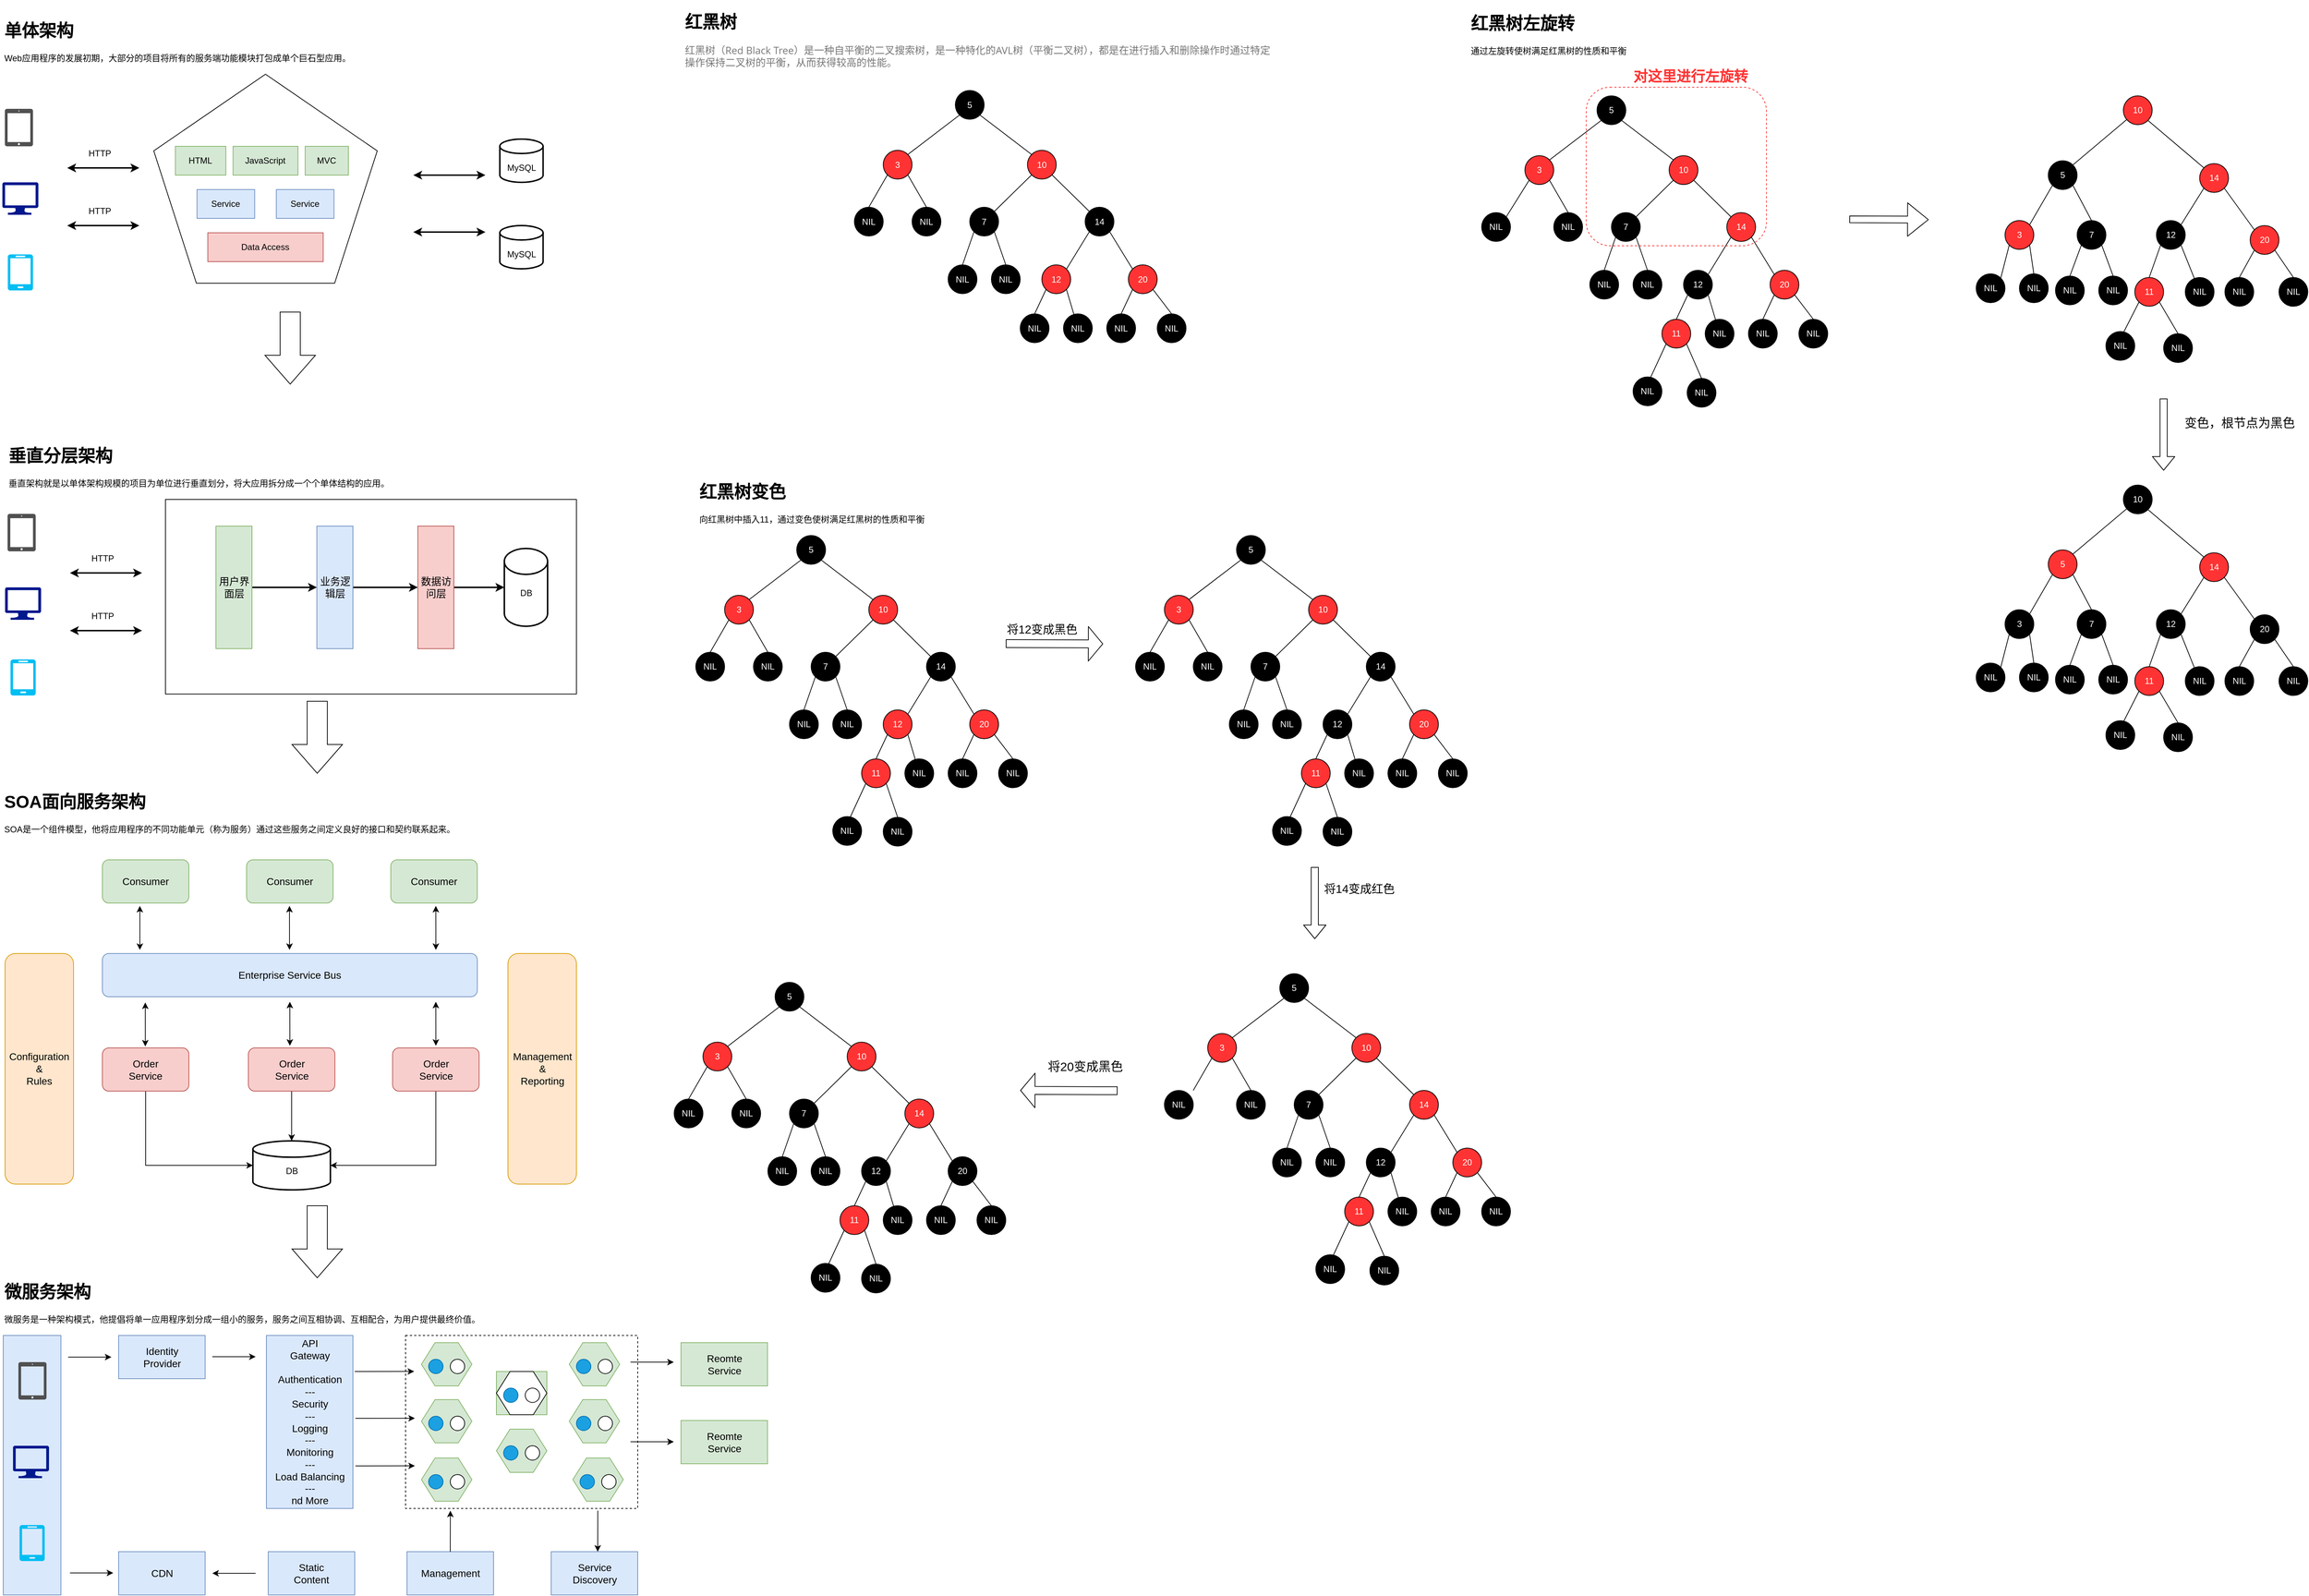 <mxfile version="13.9.5" type="device"><diagram id="O2cFIlHW_8UxrLTwpA6s" name="第 1 页"><mxGraphModel dx="2370" dy="1410" grid="1" gridSize="10" guides="1" tooltips="1" connect="1" arrows="1" fold="1" page="1" pageScale="1" pageWidth="3300" pageHeight="2339" math="0" shadow="0"><root><mxCell id="0"/><mxCell id="1" parent="0"/><mxCell id="9RzU-A9W_AoVlANzkJyP-2" value="" style="whiteSpace=wrap;html=1;shape=mxgraph.basic.pentagon" parent="1" vertex="1"><mxGeometry x="218.25" y="170" width="310" height="290" as="geometry"/></mxCell><mxCell id="9RzU-A9W_AoVlANzkJyP-3" value="HTML" style="rounded=0;whiteSpace=wrap;html=1;fillColor=#d5e8d4;strokeColor=#82b366;" parent="1" vertex="1"><mxGeometry x="248.25" y="270" width="70" height="40" as="geometry"/></mxCell><mxCell id="9RzU-A9W_AoVlANzkJyP-4" value="JavaScript" style="rounded=0;whiteSpace=wrap;html=1;fillColor=#d5e8d4;strokeColor=#82b366;" parent="1" vertex="1"><mxGeometry x="328.25" y="270" width="90" height="40" as="geometry"/></mxCell><mxCell id="9RzU-A9W_AoVlANzkJyP-5" value="MVC" style="rounded=0;whiteSpace=wrap;html=1;fillColor=#d5e8d4;strokeColor=#82b366;" parent="1" vertex="1"><mxGeometry x="428.25" y="270" width="60" height="40" as="geometry"/></mxCell><mxCell id="9RzU-A9W_AoVlANzkJyP-6" value="Data Access" style="rounded=0;whiteSpace=wrap;html=1;fillColor=#f8cecc;strokeColor=#b85450;" parent="1" vertex="1"><mxGeometry x="293.25" y="390" width="160" height="40" as="geometry"/></mxCell><mxCell id="9RzU-A9W_AoVlANzkJyP-7" value="Service" style="rounded=0;whiteSpace=wrap;html=1;fillColor=#dae8fc;strokeColor=#6c8ebf;" parent="1" vertex="1"><mxGeometry x="278.25" y="330" width="80" height="40" as="geometry"/></mxCell><mxCell id="9RzU-A9W_AoVlANzkJyP-8" value="Service" style="rounded=0;whiteSpace=wrap;html=1;fillColor=#dae8fc;strokeColor=#6c8ebf;" parent="1" vertex="1"><mxGeometry x="388.25" y="330" width="80" height="40" as="geometry"/></mxCell><mxCell id="9RzU-A9W_AoVlANzkJyP-9" value="" style="aspect=fixed;pointerEvents=1;shadow=0;dashed=0;html=1;strokeColor=none;labelPosition=center;verticalLabelPosition=bottom;verticalAlign=top;align=center;fillColor=#00188D;shape=mxgraph.azure.computer" parent="1" vertex="1"><mxGeometry x="8.25" y="320" width="50" height="45" as="geometry"/></mxCell><mxCell id="9RzU-A9W_AoVlANzkJyP-10" value="" style="verticalLabelPosition=bottom;html=1;verticalAlign=top;align=center;strokeColor=none;fillColor=#00BEF2;shape=mxgraph.azure.mobile;pointerEvents=1;" parent="1" vertex="1"><mxGeometry x="15.75" y="420" width="35" height="50" as="geometry"/></mxCell><mxCell id="9RzU-A9W_AoVlANzkJyP-11" value="" style="pointerEvents=1;shadow=0;dashed=0;html=1;strokeColor=none;fillColor=#505050;labelPosition=center;verticalLabelPosition=bottom;verticalAlign=top;outlineConnect=0;align=center;shape=mxgraph.office.devices.tablet_ipad;" parent="1" vertex="1"><mxGeometry x="11.75" y="218" width="39" height="52" as="geometry"/></mxCell><mxCell id="9RzU-A9W_AoVlANzkJyP-12" value="" style="strokeWidth=2;html=1;shape=mxgraph.flowchart.database;whiteSpace=wrap;" parent="1" vertex="1"><mxGeometry x="698.25" y="260" width="60" height="60" as="geometry"/></mxCell><mxCell id="9RzU-A9W_AoVlANzkJyP-13" value="" style="strokeWidth=2;html=1;shape=mxgraph.flowchart.database;whiteSpace=wrap;" parent="1" vertex="1"><mxGeometry x="698.25" y="380" width="60" height="60" as="geometry"/></mxCell><mxCell id="9RzU-A9W_AoVlANzkJyP-14" value="" style="endArrow=classic;startArrow=classic;html=1;strokeWidth=2;" parent="1" edge="1"><mxGeometry width="50" height="50" relative="1" as="geometry"><mxPoint x="98.25" y="300" as="sourcePoint"/><mxPoint x="198.25" y="300" as="targetPoint"/></mxGeometry></mxCell><mxCell id="9RzU-A9W_AoVlANzkJyP-15" value="" style="endArrow=classic;startArrow=classic;html=1;strokeWidth=2;" parent="1" edge="1"><mxGeometry width="50" height="50" relative="1" as="geometry"><mxPoint x="578.25" y="389" as="sourcePoint"/><mxPoint x="678.25" y="389" as="targetPoint"/></mxGeometry></mxCell><mxCell id="9RzU-A9W_AoVlANzkJyP-16" value="" style="endArrow=classic;startArrow=classic;html=1;strokeWidth=2;" parent="1" edge="1"><mxGeometry width="50" height="50" relative="1" as="geometry"><mxPoint x="98.25" y="380" as="sourcePoint"/><mxPoint x="198.25" y="380" as="targetPoint"/></mxGeometry></mxCell><mxCell id="9RzU-A9W_AoVlANzkJyP-17" value="" style="endArrow=classic;startArrow=classic;html=1;strokeWidth=2;" parent="1" edge="1"><mxGeometry width="50" height="50" relative="1" as="geometry"><mxPoint x="578.25" y="310" as="sourcePoint"/><mxPoint x="678.25" y="310" as="targetPoint"/></mxGeometry></mxCell><mxCell id="9RzU-A9W_AoVlANzkJyP-18" value="MySQL" style="text;html=1;align=center;verticalAlign=middle;resizable=0;points=[];autosize=1;" parent="1" vertex="1"><mxGeometry x="698.25" y="290" width="60" height="20" as="geometry"/></mxCell><mxCell id="9RzU-A9W_AoVlANzkJyP-19" value="MySQL" style="text;html=1;align=center;verticalAlign=middle;resizable=0;points=[];autosize=1;" parent="1" vertex="1"><mxGeometry x="698.25" y="410" width="60" height="20" as="geometry"/></mxCell><mxCell id="9RzU-A9W_AoVlANzkJyP-20" value="HTTP" style="text;html=1;align=center;verticalAlign=middle;resizable=0;points=[];autosize=1;" parent="1" vertex="1"><mxGeometry x="118.25" y="270" width="50" height="20" as="geometry"/></mxCell><mxCell id="9RzU-A9W_AoVlANzkJyP-21" value="HTTP" style="text;html=1;align=center;verticalAlign=middle;resizable=0;points=[];autosize=1;" parent="1" vertex="1"><mxGeometry x="118.25" y="350" width="50" height="20" as="geometry"/></mxCell><mxCell id="9RzU-A9W_AoVlANzkJyP-22" value="" style="aspect=fixed;pointerEvents=1;shadow=0;dashed=0;html=1;strokeColor=none;labelPosition=center;verticalLabelPosition=bottom;verticalAlign=top;align=center;fillColor=#00188D;shape=mxgraph.azure.computer" parent="1" vertex="1"><mxGeometry x="12" y="882" width="50" height="45" as="geometry"/></mxCell><mxCell id="9RzU-A9W_AoVlANzkJyP-23" value="" style="verticalLabelPosition=bottom;html=1;verticalAlign=top;align=center;strokeColor=none;fillColor=#00BEF2;shape=mxgraph.azure.mobile;pointerEvents=1;" parent="1" vertex="1"><mxGeometry x="19.5" y="982" width="35" height="50" as="geometry"/></mxCell><mxCell id="9RzU-A9W_AoVlANzkJyP-24" value="" style="pointerEvents=1;shadow=0;dashed=0;html=1;strokeColor=none;fillColor=#505050;labelPosition=center;verticalLabelPosition=bottom;verticalAlign=top;outlineConnect=0;align=center;shape=mxgraph.office.devices.tablet_ipad;" parent="1" vertex="1"><mxGeometry x="15.5" y="780" width="39" height="52" as="geometry"/></mxCell><mxCell id="9RzU-A9W_AoVlANzkJyP-25" value="" style="endArrow=classic;startArrow=classic;html=1;strokeWidth=2;" parent="1" edge="1"><mxGeometry width="50" height="50" relative="1" as="geometry"><mxPoint x="102" y="862" as="sourcePoint"/><mxPoint x="202" y="862" as="targetPoint"/></mxGeometry></mxCell><mxCell id="9RzU-A9W_AoVlANzkJyP-26" value="" style="endArrow=classic;startArrow=classic;html=1;strokeWidth=2;" parent="1" edge="1"><mxGeometry width="50" height="50" relative="1" as="geometry"><mxPoint x="102" y="942" as="sourcePoint"/><mxPoint x="202" y="942" as="targetPoint"/></mxGeometry></mxCell><mxCell id="9RzU-A9W_AoVlANzkJyP-27" value="HTTP" style="text;html=1;align=center;verticalAlign=middle;resizable=0;points=[];autosize=1;" parent="1" vertex="1"><mxGeometry x="122" y="832" width="50" height="20" as="geometry"/></mxCell><mxCell id="9RzU-A9W_AoVlANzkJyP-28" value="HTTP" style="text;html=1;align=center;verticalAlign=middle;resizable=0;points=[];autosize=1;" parent="1" vertex="1"><mxGeometry x="122" y="912" width="50" height="20" as="geometry"/></mxCell><mxCell id="9RzU-A9W_AoVlANzkJyP-29" value="" style="html=1;shadow=0;dashed=0;align=center;verticalAlign=middle;shape=mxgraph.arrows2.arrow;dy=0.6;dx=40;direction=south;notch=0;" parent="1" vertex="1"><mxGeometry x="372.5" y="500" width="70" height="100" as="geometry"/></mxCell><mxCell id="9RzU-A9W_AoVlANzkJyP-30" value="&lt;h1&gt;单体架构&lt;/h1&gt;&lt;p&gt;Web应用程序的发展初期，大部分的项目将所有的服务端功能模块打包成单个巨石型应用。&lt;/p&gt;" style="text;html=1;strokeColor=none;fillColor=none;spacing=5;spacingTop=-20;whiteSpace=wrap;overflow=hidden;rounded=0;" parent="1" vertex="1"><mxGeometry x="5.75" y="90" width="500" height="70" as="geometry"/></mxCell><mxCell id="9RzU-A9W_AoVlANzkJyP-31" value="&lt;h1&gt;垂直分层架构&lt;/h1&gt;&lt;p&gt;垂直架构就是以单体架构规模的项目为单位进行垂直划分，将大应用拆分成一个个单体结构的应用。&lt;/p&gt;" style="text;html=1;strokeColor=none;fillColor=none;spacing=5;spacingTop=-20;whiteSpace=wrap;overflow=hidden;rounded=0;" parent="1" vertex="1"><mxGeometry x="12" y="680" width="590" height="80" as="geometry"/></mxCell><mxCell id="9RzU-A9W_AoVlANzkJyP-33" value="" style="rounded=0;whiteSpace=wrap;html=1;" parent="1" vertex="1"><mxGeometry x="234.5" y="760" width="570" height="270" as="geometry"/></mxCell><mxCell id="9RzU-A9W_AoVlANzkJyP-34" value="&lt;br&gt;DB" style="strokeWidth=2;html=1;shape=mxgraph.flowchart.database;whiteSpace=wrap;" parent="1" vertex="1"><mxGeometry x="704.5" y="828" width="60" height="108" as="geometry"/></mxCell><mxCell id="9RzU-A9W_AoVlANzkJyP-38" style="edgeStyle=orthogonalEdgeStyle;rounded=0;orthogonalLoop=1;jettySize=auto;html=1;strokeWidth=2;fontSize=14;" parent="1" source="9RzU-A9W_AoVlANzkJyP-35" target="9RzU-A9W_AoVlANzkJyP-36" edge="1"><mxGeometry relative="1" as="geometry"/></mxCell><mxCell id="9RzU-A9W_AoVlANzkJyP-35" value="用户界面层" style="rounded=0;whiteSpace=wrap;html=1;fontSize=14;fillColor=#d5e8d4;strokeColor=#82b366;" parent="1" vertex="1"><mxGeometry x="304.5" y="797" width="50" height="170" as="geometry"/></mxCell><mxCell id="9RzU-A9W_AoVlANzkJyP-39" style="edgeStyle=orthogonalEdgeStyle;rounded=0;orthogonalLoop=1;jettySize=auto;html=1;entryX=0;entryY=0.5;entryDx=0;entryDy=0;strokeWidth=2;fontSize=14;" parent="1" source="9RzU-A9W_AoVlANzkJyP-36" target="9RzU-A9W_AoVlANzkJyP-37" edge="1"><mxGeometry relative="1" as="geometry"/></mxCell><mxCell id="9RzU-A9W_AoVlANzkJyP-36" value="业务逻辑层" style="rounded=0;whiteSpace=wrap;html=1;fontSize=14;fillColor=#dae8fc;strokeColor=#6c8ebf;" parent="1" vertex="1"><mxGeometry x="444.5" y="797" width="50" height="170" as="geometry"/></mxCell><mxCell id="9RzU-A9W_AoVlANzkJyP-40" style="edgeStyle=orthogonalEdgeStyle;rounded=0;orthogonalLoop=1;jettySize=auto;html=1;strokeWidth=2;fontSize=14;" parent="1" source="9RzU-A9W_AoVlANzkJyP-37" target="9RzU-A9W_AoVlANzkJyP-34" edge="1"><mxGeometry relative="1" as="geometry"/></mxCell><mxCell id="9RzU-A9W_AoVlANzkJyP-37" value="数据访问层" style="rounded=0;whiteSpace=wrap;html=1;fontSize=14;fillColor=#f8cecc;strokeColor=#b85450;" parent="1" vertex="1"><mxGeometry x="584.5" y="797" width="50" height="170" as="geometry"/></mxCell><mxCell id="9RzU-A9W_AoVlANzkJyP-41" value="" style="html=1;shadow=0;dashed=0;align=center;verticalAlign=middle;shape=mxgraph.arrows2.arrow;dy=0.6;dx=40;direction=south;notch=0;" parent="1" vertex="1"><mxGeometry x="410" y="1040" width="70" height="100" as="geometry"/></mxCell><mxCell id="9RzU-A9W_AoVlANzkJyP-42" value="&lt;h1&gt;SOA面向服务架构&lt;/h1&gt;&lt;p&gt;SOA是一个组件模型，他将应用程序的不同功能单元（称为服务）通过这些服务之间定义良好的接口和契约联系起来。&lt;/p&gt;" style="text;html=1;strokeColor=none;fillColor=none;spacing=5;spacingTop=-20;whiteSpace=wrap;overflow=hidden;rounded=0;" parent="1" vertex="1"><mxGeometry x="5.5" y="1160" width="640" height="70" as="geometry"/></mxCell><mxCell id="9RzU-A9W_AoVlANzkJyP-43" value="&lt;br&gt;DB" style="strokeWidth=2;html=1;shape=mxgraph.flowchart.database;whiteSpace=wrap;" parent="1" vertex="1"><mxGeometry x="355.75" y="1650" width="107.5" height="68" as="geometry"/></mxCell><mxCell id="9RzU-A9W_AoVlANzkJyP-44" value="Configuration&lt;br&gt;&amp;amp;&lt;br&gt;Rules" style="rounded=1;whiteSpace=wrap;html=1;fontSize=14;fillColor=#ffe6cc;strokeColor=#d79b00;" parent="1" vertex="1"><mxGeometry x="12" y="1390" width="95" height="320" as="geometry"/></mxCell><mxCell id="9RzU-A9W_AoVlANzkJyP-45" value="Consumer" style="rounded=1;whiteSpace=wrap;html=1;fontSize=14;fillColor=#d5e8d4;strokeColor=#82b366;" parent="1" vertex="1"><mxGeometry x="347" y="1260" width="120" height="60" as="geometry"/></mxCell><mxCell id="9RzU-A9W_AoVlANzkJyP-46" value="Consumer" style="rounded=1;whiteSpace=wrap;html=1;fontSize=14;fillColor=#d5e8d4;strokeColor=#82b366;" parent="1" vertex="1"><mxGeometry x="147" y="1260" width="120" height="60" as="geometry"/></mxCell><mxCell id="9RzU-A9W_AoVlANzkJyP-47" value="Consumer" style="rounded=1;whiteSpace=wrap;html=1;fontSize=14;fillColor=#d5e8d4;strokeColor=#82b366;" parent="1" vertex="1"><mxGeometry x="547" y="1260" width="120" height="60" as="geometry"/></mxCell><mxCell id="9RzU-A9W_AoVlANzkJyP-49" value="Enterprise Service Bus" style="rounded=1;whiteSpace=wrap;html=1;fontSize=14;fillColor=#dae8fc;strokeColor=#6c8ebf;" parent="1" vertex="1"><mxGeometry x="147" y="1390" width="520" height="60" as="geometry"/></mxCell><mxCell id="9RzU-A9W_AoVlANzkJyP-64" style="edgeStyle=orthogonalEdgeStyle;rounded=0;orthogonalLoop=1;jettySize=auto;html=1;entryX=0;entryY=0.5;entryDx=0;entryDy=0;entryPerimeter=0;strokeWidth=1;fontSize=14;" parent="1" source="9RzU-A9W_AoVlANzkJyP-50" target="9RzU-A9W_AoVlANzkJyP-43" edge="1"><mxGeometry relative="1" as="geometry"><Array as="points"><mxPoint x="207" y="1684"/></Array></mxGeometry></mxCell><mxCell id="9RzU-A9W_AoVlANzkJyP-50" value="Order&lt;br&gt;Service" style="rounded=1;whiteSpace=wrap;html=1;fontSize=14;fillColor=#f8cecc;strokeColor=#b85450;" parent="1" vertex="1"><mxGeometry x="147" y="1521" width="120" height="60" as="geometry"/></mxCell><mxCell id="9RzU-A9W_AoVlANzkJyP-63" style="edgeStyle=orthogonalEdgeStyle;rounded=0;orthogonalLoop=1;jettySize=auto;html=1;entryX=0.5;entryY=0;entryDx=0;entryDy=0;entryPerimeter=0;strokeWidth=1;fontSize=14;" parent="1" source="9RzU-A9W_AoVlANzkJyP-51" target="9RzU-A9W_AoVlANzkJyP-43" edge="1"><mxGeometry relative="1" as="geometry"/></mxCell><mxCell id="9RzU-A9W_AoVlANzkJyP-51" value="Order&lt;br&gt;Service" style="rounded=1;whiteSpace=wrap;html=1;fontSize=14;fillColor=#f8cecc;strokeColor=#b85450;" parent="1" vertex="1"><mxGeometry x="349.5" y="1521" width="120" height="60" as="geometry"/></mxCell><mxCell id="9RzU-A9W_AoVlANzkJyP-65" style="edgeStyle=orthogonalEdgeStyle;rounded=0;orthogonalLoop=1;jettySize=auto;html=1;entryX=1;entryY=0.5;entryDx=0;entryDy=0;entryPerimeter=0;strokeWidth=1;fontSize=14;" parent="1" source="9RzU-A9W_AoVlANzkJyP-52" target="9RzU-A9W_AoVlANzkJyP-43" edge="1"><mxGeometry relative="1" as="geometry"><Array as="points"><mxPoint x="610" y="1684"/></Array></mxGeometry></mxCell><mxCell id="9RzU-A9W_AoVlANzkJyP-52" value="Order&lt;br&gt;Service" style="rounded=1;whiteSpace=wrap;html=1;fontSize=14;fillColor=#f8cecc;strokeColor=#b85450;" parent="1" vertex="1"><mxGeometry x="549.5" y="1521" width="120" height="60" as="geometry"/></mxCell><mxCell id="9RzU-A9W_AoVlANzkJyP-53" value="Management&lt;br&gt;&amp;amp;&lt;br&gt;Reporting" style="rounded=1;whiteSpace=wrap;html=1;fontSize=14;fillColor=#ffe6cc;strokeColor=#d79b00;" parent="1" vertex="1"><mxGeometry x="709.5" y="1390" width="95" height="320" as="geometry"/></mxCell><mxCell id="9RzU-A9W_AoVlANzkJyP-55" value="" style="endArrow=classic;startArrow=classic;html=1;strokeWidth=1;fontSize=14;entryX=0.433;entryY=1.067;entryDx=0;entryDy=0;entryPerimeter=0;exitX=0.1;exitY=-0.083;exitDx=0;exitDy=0;exitPerimeter=0;" parent="1" source="9RzU-A9W_AoVlANzkJyP-49" target="9RzU-A9W_AoVlANzkJyP-46" edge="1"><mxGeometry width="50" height="50" relative="1" as="geometry"><mxPoint x="197" y="1380" as="sourcePoint"/><mxPoint x="227" y="1330" as="targetPoint"/></mxGeometry></mxCell><mxCell id="9RzU-A9W_AoVlANzkJyP-58" value="" style="endArrow=classic;startArrow=classic;html=1;strokeWidth=1;fontSize=14;entryX=0.433;entryY=1.067;entryDx=0;entryDy=0;entryPerimeter=0;exitX=0.1;exitY=-0.083;exitDx=0;exitDy=0;exitPerimeter=0;" parent="1" edge="1"><mxGeometry width="50" height="50" relative="1" as="geometry"><mxPoint x="609.54" y="1385" as="sourcePoint"/><mxPoint x="609.5" y="1324" as="targetPoint"/></mxGeometry></mxCell><mxCell id="9RzU-A9W_AoVlANzkJyP-59" value="" style="endArrow=classic;startArrow=classic;html=1;strokeWidth=1;fontSize=14;entryX=0.433;entryY=1.067;entryDx=0;entryDy=0;entryPerimeter=0;exitX=0.1;exitY=-0.083;exitDx=0;exitDy=0;exitPerimeter=0;" parent="1" edge="1"><mxGeometry width="50" height="50" relative="1" as="geometry"><mxPoint x="406.54" y="1385" as="sourcePoint"/><mxPoint x="406.5" y="1324" as="targetPoint"/></mxGeometry></mxCell><mxCell id="9RzU-A9W_AoVlANzkJyP-60" value="" style="endArrow=classic;startArrow=classic;html=1;strokeWidth=1;fontSize=14;entryX=0.433;entryY=1.067;entryDx=0;entryDy=0;entryPerimeter=0;exitX=0.1;exitY=-0.083;exitDx=0;exitDy=0;exitPerimeter=0;" parent="1" edge="1"><mxGeometry width="50" height="50" relative="1" as="geometry"><mxPoint x="609.54" y="1518" as="sourcePoint"/><mxPoint x="609.5" y="1457" as="targetPoint"/></mxGeometry></mxCell><mxCell id="9RzU-A9W_AoVlANzkJyP-61" value="" style="endArrow=classic;startArrow=classic;html=1;strokeWidth=1;fontSize=14;entryX=0.433;entryY=1.067;entryDx=0;entryDy=0;entryPerimeter=0;exitX=0.1;exitY=-0.083;exitDx=0;exitDy=0;exitPerimeter=0;" parent="1" edge="1"><mxGeometry width="50" height="50" relative="1" as="geometry"><mxPoint x="407.04" y="1518" as="sourcePoint"/><mxPoint x="407" y="1457" as="targetPoint"/></mxGeometry></mxCell><mxCell id="9RzU-A9W_AoVlANzkJyP-62" value="" style="endArrow=classic;startArrow=classic;html=1;strokeWidth=1;fontSize=14;entryX=0.433;entryY=1.067;entryDx=0;entryDy=0;entryPerimeter=0;exitX=0.1;exitY=-0.083;exitDx=0;exitDy=0;exitPerimeter=0;" parent="1" edge="1"><mxGeometry width="50" height="50" relative="1" as="geometry"><mxPoint x="206.54" y="1519" as="sourcePoint"/><mxPoint x="206.5" y="1458" as="targetPoint"/></mxGeometry></mxCell><mxCell id="9RzU-A9W_AoVlANzkJyP-66" value="&lt;h1&gt;微服务架构&lt;/h1&gt;&lt;p&gt;微服务是一种架构模式，他提倡将单一应用程序划分成一组小的服务，服务之间互相协调、互相配合，为用户提供最终价值。&lt;/p&gt;" style="text;html=1;strokeColor=none;fillColor=none;spacing=5;spacingTop=-20;whiteSpace=wrap;overflow=hidden;rounded=0;" parent="1" vertex="1"><mxGeometry x="5.5" y="1840" width="676.5" height="70" as="geometry"/></mxCell><mxCell id="9RzU-A9W_AoVlANzkJyP-67" value="" style="html=1;shadow=0;dashed=0;align=center;verticalAlign=middle;shape=mxgraph.arrows2.arrow;dy=0.6;dx=40;direction=south;notch=0;" parent="1" vertex="1"><mxGeometry x="410" y="1740" width="70" height="100" as="geometry"/></mxCell><mxCell id="9RzU-A9W_AoVlANzkJyP-71" value="Identity&lt;br&gt;Provider" style="rounded=0;whiteSpace=wrap;html=1;fontSize=14;fillColor=#dae8fc;strokeColor=#6c8ebf;" parent="1" vertex="1"><mxGeometry x="169.5" y="1920" width="120" height="60" as="geometry"/></mxCell><mxCell id="9RzU-A9W_AoVlANzkJyP-72" value="CDN" style="rounded=0;whiteSpace=wrap;html=1;fontSize=14;fillColor=#dae8fc;strokeColor=#6c8ebf;" parent="1" vertex="1"><mxGeometry x="169.5" y="2220" width="120" height="60" as="geometry"/></mxCell><mxCell id="9RzU-A9W_AoVlANzkJyP-73" value="API &lt;br&gt;Gateway&lt;br&gt;&lt;br&gt;Authentication&lt;br&gt;---&lt;br&gt;Security&lt;br&gt;---&lt;br&gt;Logging&lt;br&gt;---&lt;br&gt;Monitoring&lt;br&gt;---&lt;br&gt;Load Balancing&lt;br&gt;---&lt;br&gt;nd More" style="rounded=0;whiteSpace=wrap;html=1;fontSize=14;fillColor=#dae8fc;strokeColor=#6c8ebf;" parent="1" vertex="1"><mxGeometry x="374.5" y="1920" width="120" height="240" as="geometry"/></mxCell><mxCell id="9RzU-A9W_AoVlANzkJyP-74" value="" style="group;fillColor=#dae8fc;strokeColor=#6c8ebf;container=0;" parent="1" vertex="1" connectable="0"><mxGeometry x="9.5" y="1920" width="80" height="360" as="geometry"/></mxCell><mxCell id="9RzU-A9W_AoVlANzkJyP-68" value="" style="aspect=fixed;pointerEvents=1;shadow=0;dashed=0;html=1;strokeColor=none;labelPosition=center;verticalLabelPosition=bottom;verticalAlign=top;align=center;fillColor=#00188D;shape=mxgraph.azure.computer" parent="1" vertex="1"><mxGeometry x="23" y="2073" width="50" height="45" as="geometry"/></mxCell><mxCell id="9RzU-A9W_AoVlANzkJyP-69" value="" style="verticalLabelPosition=bottom;html=1;verticalAlign=top;align=center;strokeColor=none;fillColor=#00BEF2;shape=mxgraph.azure.mobile;pointerEvents=1;" parent="1" vertex="1"><mxGeometry x="32" y="2183" width="35" height="50" as="geometry"/></mxCell><mxCell id="9RzU-A9W_AoVlANzkJyP-70" value="" style="pointerEvents=1;shadow=0;dashed=0;html=1;strokeColor=none;fillColor=#505050;labelPosition=center;verticalLabelPosition=bottom;verticalAlign=top;outlineConnect=0;align=center;shape=mxgraph.office.devices.tablet_ipad;" parent="1" vertex="1"><mxGeometry x="30.5" y="1957" width="39" height="52" as="geometry"/></mxCell><mxCell id="9RzU-A9W_AoVlANzkJyP-76" value="Static&lt;br&gt;Content" style="rounded=0;whiteSpace=wrap;html=1;fontSize=14;fillColor=#dae8fc;strokeColor=#6c8ebf;" parent="1" vertex="1"><mxGeometry x="377" y="2220" width="120" height="60" as="geometry"/></mxCell><mxCell id="9RzU-A9W_AoVlANzkJyP-77" value="Management" style="rounded=0;whiteSpace=wrap;html=1;fontSize=14;fillColor=#dae8fc;strokeColor=#6c8ebf;" parent="1" vertex="1"><mxGeometry x="569.5" y="2220" width="120" height="60" as="geometry"/></mxCell><mxCell id="9RzU-A9W_AoVlANzkJyP-78" value="Service&lt;br&gt;Discovery" style="rounded=0;whiteSpace=wrap;html=1;fontSize=14;fillColor=#dae8fc;strokeColor=#6c8ebf;" parent="1" vertex="1"><mxGeometry x="769.5" y="2220" width="120" height="60" as="geometry"/></mxCell><mxCell id="9RzU-A9W_AoVlANzkJyP-80" value="Reomte&lt;br&gt;Service" style="rounded=0;whiteSpace=wrap;html=1;fontSize=14;fillColor=#d5e8d4;strokeColor=#82b366;" parent="1" vertex="1"><mxGeometry x="949.5" y="1930" width="120" height="60" as="geometry"/></mxCell><mxCell id="9RzU-A9W_AoVlANzkJyP-81" value="Reomte&lt;br&gt;Service" style="rounded=0;whiteSpace=wrap;html=1;fontSize=14;fillColor=#d5e8d4;strokeColor=#82b366;" parent="1" vertex="1"><mxGeometry x="949.5" y="2038" width="120" height="60" as="geometry"/></mxCell><mxCell id="9RzU-A9W_AoVlANzkJyP-82" value="" style="rounded=0;whiteSpace=wrap;html=1;fontSize=14;dashed=1;" parent="1" vertex="1"><mxGeometry x="567.5" y="1920" width="322" height="240" as="geometry"/></mxCell><mxCell id="9RzU-A9W_AoVlANzkJyP-83" value="" style="endArrow=classic;html=1;strokeWidth=1;fontSize=14;" parent="1" edge="1"><mxGeometry width="50" height="50" relative="1" as="geometry"><mxPoint x="99.5" y="1950" as="sourcePoint"/><mxPoint x="159.5" y="1950" as="targetPoint"/></mxGeometry></mxCell><mxCell id="9RzU-A9W_AoVlANzkJyP-84" value="" style="endArrow=classic;html=1;strokeWidth=1;fontSize=14;" parent="1" edge="1"><mxGeometry width="50" height="50" relative="1" as="geometry"><mxPoint x="102" y="2249.5" as="sourcePoint"/><mxPoint x="162" y="2249.5" as="targetPoint"/></mxGeometry></mxCell><mxCell id="9RzU-A9W_AoVlANzkJyP-85" value="" style="endArrow=classic;html=1;strokeWidth=1;fontSize=14;" parent="1" edge="1"><mxGeometry width="50" height="50" relative="1" as="geometry"><mxPoint x="359.5" y="2250" as="sourcePoint"/><mxPoint x="299.5" y="2250" as="targetPoint"/></mxGeometry></mxCell><mxCell id="9RzU-A9W_AoVlANzkJyP-86" value="" style="endArrow=classic;html=1;strokeWidth=1;fontSize=14;" parent="1" edge="1"><mxGeometry width="50" height="50" relative="1" as="geometry"><mxPoint x="299.5" y="1949.5" as="sourcePoint"/><mxPoint x="359.5" y="1949.5" as="targetPoint"/></mxGeometry></mxCell><mxCell id="9RzU-A9W_AoVlANzkJyP-87" value="" style="endArrow=classic;html=1;strokeWidth=1;fontSize=14;entryX=0.037;entryY=0.208;entryDx=0;entryDy=0;entryPerimeter=0;" parent="1" target="9RzU-A9W_AoVlANzkJyP-82" edge="1"><mxGeometry width="50" height="50" relative="1" as="geometry"><mxPoint x="497" y="1970" as="sourcePoint"/><mxPoint x="557" y="1970" as="targetPoint"/></mxGeometry></mxCell><mxCell id="9RzU-A9W_AoVlANzkJyP-106" value="" style="group;fillColor=#d5e8d4;strokeColor=#82b366;" parent="1" vertex="1" connectable="0"><mxGeometry x="693.5" y="1970" width="70" height="60" as="geometry"/></mxCell><mxCell id="9RzU-A9W_AoVlANzkJyP-107" value="" style="verticalLabelPosition=bottom;verticalAlign=top;html=1;shape=hexagon;perimeter=hexagonPerimeter2;arcSize=6;size=0.27;fontSize=14;" parent="9RzU-A9W_AoVlANzkJyP-106" vertex="1"><mxGeometry width="70" height="60" as="geometry"/></mxCell><mxCell id="9RzU-A9W_AoVlANzkJyP-108" value="" style="verticalLabelPosition=bottom;verticalAlign=top;html=1;shape=mxgraph.flowchart.on-page_reference;fontSize=14;fillColor=#1ba1e2;strokeColor=#006EAF;fontColor=#ffffff;" parent="9RzU-A9W_AoVlANzkJyP-106" vertex="1"><mxGeometry x="10" y="23" width="20" height="20" as="geometry"/></mxCell><mxCell id="9RzU-A9W_AoVlANzkJyP-109" value="" style="verticalLabelPosition=bottom;verticalAlign=top;html=1;shape=mxgraph.flowchart.on-page_reference;fontSize=14;" parent="9RzU-A9W_AoVlANzkJyP-106" vertex="1"><mxGeometry x="40" y="23" width="20" height="20" as="geometry"/></mxCell><mxCell id="9RzU-A9W_AoVlANzkJyP-118" value="" style="group;" parent="1" vertex="1" connectable="0"><mxGeometry x="589.5" y="1930" width="70" height="60" as="geometry"/></mxCell><mxCell id="9RzU-A9W_AoVlANzkJyP-119" value="" style="verticalLabelPosition=bottom;verticalAlign=top;html=1;shape=hexagon;perimeter=hexagonPerimeter2;arcSize=6;size=0.27;fontSize=14;fillColor=#d5e8d4;strokeColor=#82b366;" parent="9RzU-A9W_AoVlANzkJyP-118" vertex="1"><mxGeometry width="70" height="60" as="geometry"/></mxCell><mxCell id="9RzU-A9W_AoVlANzkJyP-120" value="" style="verticalLabelPosition=bottom;verticalAlign=top;html=1;shape=mxgraph.flowchart.on-page_reference;fontSize=14;fillColor=#1ba1e2;strokeColor=#006EAF;fontColor=#ffffff;" parent="9RzU-A9W_AoVlANzkJyP-118" vertex="1"><mxGeometry x="10" y="23" width="20" height="20" as="geometry"/></mxCell><mxCell id="9RzU-A9W_AoVlANzkJyP-121" value="" style="verticalLabelPosition=bottom;verticalAlign=top;html=1;shape=mxgraph.flowchart.on-page_reference;fontSize=14;" parent="9RzU-A9W_AoVlANzkJyP-118" vertex="1"><mxGeometry x="40" y="23" width="20" height="20" as="geometry"/></mxCell><mxCell id="9RzU-A9W_AoVlANzkJyP-123" value="" style="endArrow=classic;html=1;strokeWidth=1;fontSize=14;entryX=0.037;entryY=0.208;entryDx=0;entryDy=0;entryPerimeter=0;" parent="1" edge="1"><mxGeometry width="50" height="50" relative="1" as="geometry"><mxPoint x="498" y="2035" as="sourcePoint"/><mxPoint x="580.414" y="2034.92" as="targetPoint"/></mxGeometry></mxCell><mxCell id="9RzU-A9W_AoVlANzkJyP-124" value="" style="endArrow=classic;html=1;strokeWidth=1;fontSize=14;entryX=0.037;entryY=0.208;entryDx=0;entryDy=0;entryPerimeter=0;" parent="1" edge="1"><mxGeometry width="50" height="50" relative="1" as="geometry"><mxPoint x="498" y="2101" as="sourcePoint"/><mxPoint x="580.414" y="2100.92" as="targetPoint"/></mxGeometry></mxCell><mxCell id="9RzU-A9W_AoVlANzkJyP-125" value="" style="endArrow=classic;html=1;strokeWidth=1;fontSize=14;" parent="1" edge="1"><mxGeometry width="50" height="50" relative="1" as="geometry"><mxPoint x="879.5" y="1957" as="sourcePoint"/><mxPoint x="939.5" y="1957" as="targetPoint"/></mxGeometry></mxCell><mxCell id="9RzU-A9W_AoVlANzkJyP-126" value="" style="endArrow=classic;html=1;strokeWidth=1;fontSize=14;" parent="1" edge="1"><mxGeometry width="50" height="50" relative="1" as="geometry"><mxPoint x="879.5" y="2067.5" as="sourcePoint"/><mxPoint x="939.5" y="2067.5" as="targetPoint"/></mxGeometry></mxCell><mxCell id="9RzU-A9W_AoVlANzkJyP-127" value="" style="endArrow=classic;html=1;strokeWidth=1;fontSize=14;entryX=0.193;entryY=1.013;entryDx=0;entryDy=0;exitX=0.5;exitY=0;exitDx=0;exitDy=0;entryPerimeter=0;" parent="1" source="9RzU-A9W_AoVlANzkJyP-77" target="9RzU-A9W_AoVlANzkJyP-82" edge="1"><mxGeometry width="50" height="50" relative="1" as="geometry"><mxPoint x="649.5" y="2160" as="sourcePoint"/><mxPoint x="619.5" y="2170" as="targetPoint"/></mxGeometry></mxCell><mxCell id="9RzU-A9W_AoVlANzkJyP-128" value="" style="endArrow=classic;html=1;strokeWidth=1;fontSize=14;entryX=0.5;entryY=0;entryDx=0;entryDy=0;exitX=0.193;exitY=1.013;exitDx=0;exitDy=0;exitPerimeter=0;" parent="1" edge="1"><mxGeometry width="50" height="50" relative="1" as="geometry"><mxPoint x="834.146" y="2163.12" as="sourcePoint"/><mxPoint x="834" y="2220" as="targetPoint"/></mxGeometry></mxCell><mxCell id="9RzU-A9W_AoVlANzkJyP-99" value="" style="verticalLabelPosition=bottom;verticalAlign=top;html=1;shape=hexagon;perimeter=hexagonPerimeter2;arcSize=6;size=0.27;fontSize=14;fillColor=#d5e8d4;strokeColor=#82b366;" parent="1" vertex="1"><mxGeometry x="794.5" y="1930" width="70" height="60" as="geometry"/></mxCell><mxCell id="9RzU-A9W_AoVlANzkJyP-100" value="" style="verticalLabelPosition=bottom;verticalAlign=top;html=1;shape=mxgraph.flowchart.on-page_reference;fontSize=14;fillColor=#1ba1e2;strokeColor=#006EAF;fontColor=#ffffff;" parent="1" vertex="1"><mxGeometry x="804.5" y="1953" width="20" height="20" as="geometry"/></mxCell><mxCell id="9RzU-A9W_AoVlANzkJyP-101" value="" style="verticalLabelPosition=bottom;verticalAlign=top;html=1;shape=mxgraph.flowchart.on-page_reference;fontSize=14;" parent="1" vertex="1"><mxGeometry x="834.5" y="1953" width="20" height="20" as="geometry"/></mxCell><mxCell id="9RzU-A9W_AoVlANzkJyP-95" value="" style="verticalLabelPosition=bottom;verticalAlign=top;html=1;shape=hexagon;perimeter=hexagonPerimeter2;arcSize=6;size=0.27;fontSize=14;fillColor=#d5e8d4;strokeColor=#82b366;" parent="1" vertex="1"><mxGeometry x="794.5" y="2009" width="70" height="60" as="geometry"/></mxCell><mxCell id="9RzU-A9W_AoVlANzkJyP-96" value="" style="verticalLabelPosition=bottom;verticalAlign=top;html=1;shape=mxgraph.flowchart.on-page_reference;fontSize=14;fillColor=#1ba1e2;strokeColor=#006EAF;fontColor=#ffffff;" parent="1" vertex="1"><mxGeometry x="804.5" y="2032" width="20" height="20" as="geometry"/></mxCell><mxCell id="9RzU-A9W_AoVlANzkJyP-97" value="" style="verticalLabelPosition=bottom;verticalAlign=top;html=1;shape=mxgraph.flowchart.on-page_reference;fontSize=14;" parent="1" vertex="1"><mxGeometry x="834.5" y="2032" width="20" height="20" as="geometry"/></mxCell><mxCell id="9RzU-A9W_AoVlANzkJyP-89" value="" style="verticalLabelPosition=bottom;verticalAlign=top;html=1;shape=hexagon;perimeter=hexagonPerimeter2;arcSize=6;size=0.27;fontSize=14;fillColor=#d5e8d4;strokeColor=#82b366;" parent="1" vertex="1"><mxGeometry x="799.5" y="2090" width="70" height="60" as="geometry"/></mxCell><mxCell id="9RzU-A9W_AoVlANzkJyP-90" value="" style="verticalLabelPosition=bottom;verticalAlign=top;html=1;shape=mxgraph.flowchart.on-page_reference;fontSize=14;fillColor=#1ba1e2;strokeColor=#006EAF;fontColor=#ffffff;" parent="1" vertex="1"><mxGeometry x="809.5" y="2113" width="20" height="20" as="geometry"/></mxCell><mxCell id="9RzU-A9W_AoVlANzkJyP-92" value="" style="verticalLabelPosition=bottom;verticalAlign=top;html=1;shape=mxgraph.flowchart.on-page_reference;fontSize=14;" parent="1" vertex="1"><mxGeometry x="839.5" y="2113" width="20" height="20" as="geometry"/></mxCell><mxCell id="9RzU-A9W_AoVlANzkJyP-103" value="" style="verticalLabelPosition=bottom;verticalAlign=top;html=1;shape=hexagon;perimeter=hexagonPerimeter2;arcSize=6;size=0.27;fontSize=14;fillColor=#d5e8d4;strokeColor=#82b366;" parent="1" vertex="1"><mxGeometry x="693.5" y="2050" width="70" height="60" as="geometry"/></mxCell><mxCell id="9RzU-A9W_AoVlANzkJyP-104" value="" style="verticalLabelPosition=bottom;verticalAlign=top;html=1;shape=mxgraph.flowchart.on-page_reference;fontSize=14;fillColor=#1ba1e2;strokeColor=#006EAF;fontColor=#ffffff;" parent="1" vertex="1"><mxGeometry x="703.5" y="2073" width="20" height="20" as="geometry"/></mxCell><mxCell id="9RzU-A9W_AoVlANzkJyP-105" value="" style="verticalLabelPosition=bottom;verticalAlign=top;html=1;shape=mxgraph.flowchart.on-page_reference;fontSize=14;" parent="1" vertex="1"><mxGeometry x="733.5" y="2073" width="20" height="20" as="geometry"/></mxCell><mxCell id="9RzU-A9W_AoVlANzkJyP-111" value="" style="verticalLabelPosition=bottom;verticalAlign=top;html=1;shape=hexagon;perimeter=hexagonPerimeter2;arcSize=6;size=0.27;fontSize=14;fillColor=#d5e8d4;strokeColor=#82b366;" parent="1" vertex="1"><mxGeometry x="589.5" y="2090" width="70" height="60" as="geometry"/></mxCell><mxCell id="9RzU-A9W_AoVlANzkJyP-112" value="" style="verticalLabelPosition=bottom;verticalAlign=top;html=1;shape=mxgraph.flowchart.on-page_reference;fontSize=14;fillColor=#1ba1e2;strokeColor=#006EAF;fontColor=#ffffff;" parent="1" vertex="1"><mxGeometry x="599.5" y="2113" width="20" height="20" as="geometry"/></mxCell><mxCell id="9RzU-A9W_AoVlANzkJyP-113" value="" style="verticalLabelPosition=bottom;verticalAlign=top;html=1;shape=mxgraph.flowchart.on-page_reference;fontSize=14;" parent="1" vertex="1"><mxGeometry x="629.5" y="2113" width="20" height="20" as="geometry"/></mxCell><mxCell id="9RzU-A9W_AoVlANzkJyP-115" value="" style="verticalLabelPosition=bottom;verticalAlign=top;html=1;shape=hexagon;perimeter=hexagonPerimeter2;arcSize=6;size=0.27;fontSize=14;fillColor=#d5e8d4;strokeColor=#82b366;" parent="1" vertex="1"><mxGeometry x="589.5" y="2009" width="70" height="60" as="geometry"/></mxCell><mxCell id="9RzU-A9W_AoVlANzkJyP-116" value="" style="verticalLabelPosition=bottom;verticalAlign=top;html=1;shape=mxgraph.flowchart.on-page_reference;fontSize=14;fillColor=#1ba1e2;strokeColor=#006EAF;fontColor=#ffffff;" parent="1" vertex="1"><mxGeometry x="599.5" y="2032" width="20" height="20" as="geometry"/></mxCell><mxCell id="9RzU-A9W_AoVlANzkJyP-117" value="" style="verticalLabelPosition=bottom;verticalAlign=top;html=1;shape=mxgraph.flowchart.on-page_reference;fontSize=14;" parent="1" vertex="1"><mxGeometry x="629.5" y="2032" width="20" height="20" as="geometry"/></mxCell><mxCell id="MVJyKvVBI6YyAdPwIQZ6-1" value="&lt;h1&gt;红黑树左旋转&lt;/h1&gt;&lt;p&gt;通过左旋转使树满足红黑树的性质和平衡&lt;/p&gt;" style="text;html=1;strokeColor=none;fillColor=none;spacing=5;spacingTop=-20;whiteSpace=wrap;overflow=hidden;rounded=0;" parent="1" vertex="1"><mxGeometry x="2040" y="80" width="330" height="70" as="geometry"/></mxCell><mxCell id="MVJyKvVBI6YyAdPwIQZ6-2" value="5" style="ellipse;whiteSpace=wrap;html=1;aspect=fixed;fillColor=#000000;fontColor=#FFFFFF;" parent="1" vertex="1"><mxGeometry x="1330" y="192.5" width="40" height="40" as="geometry"/></mxCell><mxCell id="MVJyKvVBI6YyAdPwIQZ6-34" style="rounded=0;orthogonalLoop=1;jettySize=auto;html=1;exitX=0;exitY=1;exitDx=0;exitDy=0;entryX=0.5;entryY=0;entryDx=0;entryDy=0;fontColor=#FFFFFF;endArrow=none;endFill=0;" parent="1" source="MVJyKvVBI6YyAdPwIQZ6-3" target="MVJyKvVBI6YyAdPwIQZ6-28" edge="1"><mxGeometry relative="1" as="geometry"/></mxCell><mxCell id="MVJyKvVBI6YyAdPwIQZ6-35" style="edgeStyle=none;rounded=0;orthogonalLoop=1;jettySize=auto;html=1;exitX=1;exitY=1;exitDx=0;exitDy=0;entryX=0.5;entryY=0;entryDx=0;entryDy=0;endArrow=none;endFill=0;fontColor=#FFFFFF;" parent="1" source="MVJyKvVBI6YyAdPwIQZ6-3" target="MVJyKvVBI6YyAdPwIQZ6-29" edge="1"><mxGeometry relative="1" as="geometry"/></mxCell><mxCell id="MVJyKvVBI6YyAdPwIQZ6-3" value="3" style="ellipse;whiteSpace=wrap;html=1;aspect=fixed;fillColor=#FF3333;fontColor=#FFFFFF;" parent="1" vertex="1"><mxGeometry x="1230" y="275.5" width="40" height="40" as="geometry"/></mxCell><mxCell id="MVJyKvVBI6YyAdPwIQZ6-4" value="10" style="ellipse;whiteSpace=wrap;html=1;aspect=fixed;fontColor=#FFFFFF;fillColor=#FF3333;" parent="1" vertex="1"><mxGeometry x="1430" y="275.5" width="40" height="40" as="geometry"/></mxCell><mxCell id="MVJyKvVBI6YyAdPwIQZ6-38" style="edgeStyle=none;rounded=0;orthogonalLoop=1;jettySize=auto;html=1;exitX=0;exitY=1;exitDx=0;exitDy=0;entryX=0.5;entryY=0;entryDx=0;entryDy=0;endArrow=none;endFill=0;fontColor=#FFFFFF;" parent="1" source="MVJyKvVBI6YyAdPwIQZ6-5" target="MVJyKvVBI6YyAdPwIQZ6-32" edge="1"><mxGeometry relative="1" as="geometry"/></mxCell><mxCell id="MVJyKvVBI6YyAdPwIQZ6-39" style="edgeStyle=none;rounded=0;orthogonalLoop=1;jettySize=auto;html=1;exitX=1;exitY=1;exitDx=0;exitDy=0;entryX=0.5;entryY=0;entryDx=0;entryDy=0;endArrow=none;endFill=0;fontColor=#FFFFFF;" parent="1" source="MVJyKvVBI6YyAdPwIQZ6-5" target="MVJyKvVBI6YyAdPwIQZ6-33" edge="1"><mxGeometry relative="1" as="geometry"/></mxCell><mxCell id="MVJyKvVBI6YyAdPwIQZ6-5" value="20" style="ellipse;whiteSpace=wrap;html=1;aspect=fixed;fontColor=#FFFFFF;fillColor=#FF3333;" parent="1" vertex="1"><mxGeometry x="1570" y="434.5" width="40" height="40" as="geometry"/></mxCell><mxCell id="MVJyKvVBI6YyAdPwIQZ6-6" value="14" style="ellipse;whiteSpace=wrap;html=1;aspect=fixed;fontColor=#FFFFFF;fillColor=#000000;" parent="1" vertex="1"><mxGeometry x="1510" y="354.5" width="40" height="40" as="geometry"/></mxCell><mxCell id="MVJyKvVBI6YyAdPwIQZ6-70" style="edgeStyle=none;rounded=0;orthogonalLoop=1;jettySize=auto;html=1;exitX=0;exitY=1;exitDx=0;exitDy=0;entryX=0.5;entryY=0;entryDx=0;entryDy=0;endArrow=none;endFill=0;fontColor=#FFFFFF;" parent="1" source="MVJyKvVBI6YyAdPwIQZ6-7" target="MVJyKvVBI6YyAdPwIQZ6-67" edge="1"><mxGeometry relative="1" as="geometry"/></mxCell><mxCell id="MVJyKvVBI6YyAdPwIQZ6-71" style="edgeStyle=none;rounded=0;orthogonalLoop=1;jettySize=auto;html=1;exitX=1;exitY=1;exitDx=0;exitDy=0;entryX=0.5;entryY=0;entryDx=0;entryDy=0;endArrow=none;endFill=0;fontColor=#FFFFFF;" parent="1" source="MVJyKvVBI6YyAdPwIQZ6-7" target="MVJyKvVBI6YyAdPwIQZ6-68" edge="1"><mxGeometry relative="1" as="geometry"/></mxCell><mxCell id="MVJyKvVBI6YyAdPwIQZ6-7" value="7" style="ellipse;whiteSpace=wrap;html=1;aspect=fixed;fontColor=#FFFFFF;fillColor=#000000;" parent="1" vertex="1"><mxGeometry x="1350" y="354.5" width="40" height="40" as="geometry"/></mxCell><mxCell id="MVJyKvVBI6YyAdPwIQZ6-9" value="" style="endArrow=none;html=1;exitX=1;exitY=0;exitDx=0;exitDy=0;entryX=0;entryY=1;entryDx=0;entryDy=0;fontColor=#FFFFFF;" parent="1" source="MVJyKvVBI6YyAdPwIQZ6-3" target="MVJyKvVBI6YyAdPwIQZ6-2" edge="1"><mxGeometry width="50" height="50" relative="1" as="geometry"><mxPoint x="1335" y="274.5" as="sourcePoint"/><mxPoint x="1385" y="224.5" as="targetPoint"/></mxGeometry></mxCell><mxCell id="MVJyKvVBI6YyAdPwIQZ6-10" value="" style="endArrow=none;html=1;exitX=0;exitY=0;exitDx=0;exitDy=0;entryX=1;entryY=1;entryDx=0;entryDy=0;fontColor=#FFFFFF;" parent="1" source="MVJyKvVBI6YyAdPwIQZ6-4" target="MVJyKvVBI6YyAdPwIQZ6-2" edge="1"><mxGeometry width="50" height="50" relative="1" as="geometry"><mxPoint x="1349.142" y="294.358" as="sourcePoint"/><mxPoint x="1380.858" y="238.642" as="targetPoint"/></mxGeometry></mxCell><mxCell id="MVJyKvVBI6YyAdPwIQZ6-11" value="" style="endArrow=none;html=1;entryX=0;entryY=0;entryDx=0;entryDy=0;exitX=1;exitY=1;exitDx=0;exitDy=0;fontColor=#FFFFFF;" parent="1" source="MVJyKvVBI6YyAdPwIQZ6-6" target="MVJyKvVBI6YyAdPwIQZ6-5" edge="1"><mxGeometry width="50" height="50" relative="1" as="geometry"><mxPoint x="1555" y="404.5" as="sourcePoint"/><mxPoint x="1636.718" y="363.782" as="targetPoint"/></mxGeometry></mxCell><mxCell id="MVJyKvVBI6YyAdPwIQZ6-12" value="" style="endArrow=none;html=1;entryX=1;entryY=1;entryDx=0;entryDy=0;fontColor=#FFFFFF;exitX=0;exitY=0;exitDx=0;exitDy=0;" parent="1" source="MVJyKvVBI6YyAdPwIQZ6-6" target="MVJyKvVBI6YyAdPwIQZ6-4" edge="1"><mxGeometry width="50" height="50" relative="1" as="geometry"><mxPoint x="1469.142" y="364.498" as="sourcePoint"/><mxPoint x="1500.858" y="308.782" as="targetPoint"/></mxGeometry></mxCell><mxCell id="MVJyKvVBI6YyAdPwIQZ6-13" value="" style="endArrow=none;html=1;exitX=1;exitY=0;exitDx=0;exitDy=0;fontColor=#FFFFFF;entryX=0;entryY=1;entryDx=0;entryDy=0;" parent="1" source="MVJyKvVBI6YyAdPwIQZ6-7" target="MVJyKvVBI6YyAdPwIQZ6-4" edge="1"><mxGeometry width="50" height="50" relative="1" as="geometry"><mxPoint x="1433" y="374.5" as="sourcePoint"/><mxPoint x="1430" y="334.5" as="targetPoint"/></mxGeometry></mxCell><mxCell id="MVJyKvVBI6YyAdPwIQZ6-14" value="" style="shape=flexArrow;endArrow=classic;html=1;endWidth=35.986;endSize=9.259;width=9.412;" parent="1" edge="1"><mxGeometry width="50" height="50" relative="1" as="geometry"><mxPoint x="2570" y="371.33" as="sourcePoint"/><mxPoint x="2680" y="371.74" as="targetPoint"/></mxGeometry></mxCell><mxCell id="MVJyKvVBI6YyAdPwIQZ6-36" style="edgeStyle=none;rounded=0;orthogonalLoop=1;jettySize=auto;html=1;exitX=0;exitY=1;exitDx=0;exitDy=0;entryX=0.5;entryY=0;entryDx=0;entryDy=0;endArrow=none;endFill=0;fontColor=#FFFFFF;" parent="1" source="MVJyKvVBI6YyAdPwIQZ6-26" target="MVJyKvVBI6YyAdPwIQZ6-30" edge="1"><mxGeometry relative="1" as="geometry"/></mxCell><mxCell id="MVJyKvVBI6YyAdPwIQZ6-37" style="edgeStyle=none;rounded=0;orthogonalLoop=1;jettySize=auto;html=1;exitX=1;exitY=1;exitDx=0;exitDy=0;endArrow=none;endFill=0;fontColor=#FFFFFF;" parent="1" source="MVJyKvVBI6YyAdPwIQZ6-26" target="MVJyKvVBI6YyAdPwIQZ6-31" edge="1"><mxGeometry relative="1" as="geometry"/></mxCell><mxCell id="MVJyKvVBI6YyAdPwIQZ6-26" value="12" style="ellipse;whiteSpace=wrap;html=1;aspect=fixed;fontColor=#FFFFFF;fillColor=#FF3333;" parent="1" vertex="1"><mxGeometry x="1450" y="434.5" width="40" height="40" as="geometry"/></mxCell><mxCell id="MVJyKvVBI6YyAdPwIQZ6-27" value="" style="endArrow=none;html=1;entryX=0;entryY=1;entryDx=0;entryDy=0;fontColor=#FFFFFF;exitX=1;exitY=0;exitDx=0;exitDy=0;" parent="1" source="MVJyKvVBI6YyAdPwIQZ6-26" target="MVJyKvVBI6YyAdPwIQZ6-6" edge="1"><mxGeometry width="50" height="50" relative="1" as="geometry"><mxPoint x="1580" y="444.5" as="sourcePoint"/><mxPoint x="1515.711" y="384.5" as="targetPoint"/></mxGeometry></mxCell><mxCell id="MVJyKvVBI6YyAdPwIQZ6-28" value="NIL" style="ellipse;whiteSpace=wrap;html=1;aspect=fixed;fontColor=#FFFFFF;fillColor=#000000;" parent="1" vertex="1"><mxGeometry x="1190" y="354.5" width="40" height="40" as="geometry"/></mxCell><mxCell id="MVJyKvVBI6YyAdPwIQZ6-29" value="NIL" style="ellipse;whiteSpace=wrap;html=1;aspect=fixed;fontColor=#FFFFFF;fillColor=#000000;" parent="1" vertex="1"><mxGeometry x="1270" y="354.5" width="40" height="40" as="geometry"/></mxCell><mxCell id="MVJyKvVBI6YyAdPwIQZ6-30" value="NIL" style="ellipse;whiteSpace=wrap;html=1;aspect=fixed;fontColor=#FFFFFF;fillColor=#000000;" parent="1" vertex="1"><mxGeometry x="1420" y="502.5" width="40" height="40" as="geometry"/></mxCell><mxCell id="MVJyKvVBI6YyAdPwIQZ6-31" value="NIL" style="ellipse;whiteSpace=wrap;html=1;aspect=fixed;fontColor=#FFFFFF;fillColor=#000000;" parent="1" vertex="1"><mxGeometry x="1480" y="502.5" width="40" height="40" as="geometry"/></mxCell><mxCell id="MVJyKvVBI6YyAdPwIQZ6-32" value="NIL" style="ellipse;whiteSpace=wrap;html=1;aspect=fixed;fontColor=#FFFFFF;fillColor=#000000;" parent="1" vertex="1"><mxGeometry x="1540" y="502.5" width="40" height="40" as="geometry"/></mxCell><mxCell id="MVJyKvVBI6YyAdPwIQZ6-33" value="NIL" style="ellipse;whiteSpace=wrap;html=1;aspect=fixed;fontColor=#FFFFFF;fillColor=#000000;" parent="1" vertex="1"><mxGeometry x="1610" y="502.5" width="40" height="40" as="geometry"/></mxCell><mxCell id="MVJyKvVBI6YyAdPwIQZ6-65" style="edgeStyle=none;rounded=0;orthogonalLoop=1;jettySize=auto;html=1;exitX=1;exitY=0;exitDx=0;exitDy=0;endArrow=none;endFill=0;fontColor=#FFFFFF;" parent="1" source="MVJyKvVBI6YyAdPwIQZ6-30" target="MVJyKvVBI6YyAdPwIQZ6-30" edge="1"><mxGeometry relative="1" as="geometry"/></mxCell><mxCell id="MVJyKvVBI6YyAdPwIQZ6-67" value="NIL" style="ellipse;whiteSpace=wrap;html=1;aspect=fixed;fontColor=#FFFFFF;fillColor=#000000;" parent="1" vertex="1"><mxGeometry x="1320" y="434.5" width="40" height="40" as="geometry"/></mxCell><mxCell id="MVJyKvVBI6YyAdPwIQZ6-68" value="NIL" style="ellipse;whiteSpace=wrap;html=1;aspect=fixed;fontColor=#FFFFFF;fillColor=#000000;" parent="1" vertex="1"><mxGeometry x="1380" y="434.5" width="40" height="40" as="geometry"/></mxCell><mxCell id="MVJyKvVBI6YyAdPwIQZ6-69" style="edgeStyle=none;rounded=0;orthogonalLoop=1;jettySize=auto;html=1;exitX=1;exitY=0;exitDx=0;exitDy=0;endArrow=none;endFill=0;fontColor=#FFFFFF;" parent="1" source="MVJyKvVBI6YyAdPwIQZ6-67" target="MVJyKvVBI6YyAdPwIQZ6-67" edge="1"><mxGeometry relative="1" as="geometry"/></mxCell><mxCell id="MVJyKvVBI6YyAdPwIQZ6-72" value="&lt;h1&gt;红黑树&lt;/h1&gt;&lt;p&gt;&lt;span style=&quot;color: rgb(119 , 119 , 119) ; font-family: &amp;#34;open sans&amp;#34; , &amp;#34;clear sans&amp;#34; , &amp;#34;helvetica neue&amp;#34; , &amp;#34;helvetica&amp;#34; , &amp;#34;arial&amp;#34; , sans-serif ; background-color: rgb(255 , 255 , 255)&quot;&gt;&lt;font style=&quot;font-size: 14px&quot;&gt;红黑树（Red Black Tree）是一种自平衡的二叉搜索树，是一种特化的AVL树（平衡二叉树），都是在进行插入和删除操作时通过特定操作保持二叉树的平衡，从而获得较高的性能。&lt;/font&gt;&lt;/span&gt;&lt;br&gt;&lt;/p&gt;" style="text;html=1;strokeColor=none;fillColor=none;spacing=5;spacingTop=-20;whiteSpace=wrap;overflow=hidden;rounded=0;" parent="1" vertex="1"><mxGeometry x="950" y="77.5" width="830" height="100" as="geometry"/></mxCell><mxCell id="43T4RXpHTUaNMkT82t4k-1" value="&lt;h1&gt;红黑树变色&lt;/h1&gt;&lt;p&gt;向红黑树中插入11，通过变色使树满足红黑树的性质和平衡&lt;/p&gt;" style="text;html=1;strokeColor=none;fillColor=none;spacing=5;spacingTop=-20;whiteSpace=wrap;overflow=hidden;rounded=0;" vertex="1" parent="1"><mxGeometry x="970" y="730" width="330" height="70" as="geometry"/></mxCell><mxCell id="43T4RXpHTUaNMkT82t4k-2" value="5" style="ellipse;whiteSpace=wrap;html=1;aspect=fixed;fillColor=#000000;fontColor=#FFFFFF;" vertex="1" parent="1"><mxGeometry x="1110" y="810" width="40" height="40" as="geometry"/></mxCell><mxCell id="43T4RXpHTUaNMkT82t4k-3" style="rounded=0;orthogonalLoop=1;jettySize=auto;html=1;exitX=0;exitY=1;exitDx=0;exitDy=0;entryX=0.5;entryY=0;entryDx=0;entryDy=0;fontColor=#FFFFFF;endArrow=none;endFill=0;" edge="1" parent="1" source="43T4RXpHTUaNMkT82t4k-5" target="43T4RXpHTUaNMkT82t4k-23"><mxGeometry relative="1" as="geometry"/></mxCell><mxCell id="43T4RXpHTUaNMkT82t4k-4" style="edgeStyle=none;rounded=0;orthogonalLoop=1;jettySize=auto;html=1;exitX=1;exitY=1;exitDx=0;exitDy=0;entryX=0.5;entryY=0;entryDx=0;entryDy=0;endArrow=none;endFill=0;fontColor=#FFFFFF;" edge="1" parent="1" source="43T4RXpHTUaNMkT82t4k-5" target="43T4RXpHTUaNMkT82t4k-24"><mxGeometry relative="1" as="geometry"/></mxCell><mxCell id="43T4RXpHTUaNMkT82t4k-5" value="3" style="ellipse;whiteSpace=wrap;html=1;aspect=fixed;fillColor=#FF3333;fontColor=#FFFFFF;" vertex="1" parent="1"><mxGeometry x="1010" y="893" width="40" height="40" as="geometry"/></mxCell><mxCell id="43T4RXpHTUaNMkT82t4k-6" value="10" style="ellipse;whiteSpace=wrap;html=1;aspect=fixed;fontColor=#FFFFFF;fillColor=#FF3333;" vertex="1" parent="1"><mxGeometry x="1210" y="893" width="40" height="40" as="geometry"/></mxCell><mxCell id="43T4RXpHTUaNMkT82t4k-7" style="edgeStyle=none;rounded=0;orthogonalLoop=1;jettySize=auto;html=1;exitX=0;exitY=1;exitDx=0;exitDy=0;entryX=0.5;entryY=0;entryDx=0;entryDy=0;endArrow=none;endFill=0;fontColor=#FFFFFF;" edge="1" parent="1" source="43T4RXpHTUaNMkT82t4k-9" target="43T4RXpHTUaNMkT82t4k-27"><mxGeometry relative="1" as="geometry"/></mxCell><mxCell id="43T4RXpHTUaNMkT82t4k-8" style="edgeStyle=none;rounded=0;orthogonalLoop=1;jettySize=auto;html=1;exitX=1;exitY=1;exitDx=0;exitDy=0;entryX=0.5;entryY=0;entryDx=0;entryDy=0;endArrow=none;endFill=0;fontColor=#FFFFFF;" edge="1" parent="1" source="43T4RXpHTUaNMkT82t4k-9" target="43T4RXpHTUaNMkT82t4k-28"><mxGeometry relative="1" as="geometry"/></mxCell><mxCell id="43T4RXpHTUaNMkT82t4k-9" value="20" style="ellipse;whiteSpace=wrap;html=1;aspect=fixed;fontColor=#FFFFFF;fillColor=#FF3333;" vertex="1" parent="1"><mxGeometry x="1350" y="1052" width="40" height="40" as="geometry"/></mxCell><mxCell id="43T4RXpHTUaNMkT82t4k-10" value="14" style="ellipse;whiteSpace=wrap;html=1;aspect=fixed;fontColor=#FFFFFF;fillColor=#000000;" vertex="1" parent="1"><mxGeometry x="1290" y="972" width="40" height="40" as="geometry"/></mxCell><mxCell id="43T4RXpHTUaNMkT82t4k-11" style="edgeStyle=none;rounded=0;orthogonalLoop=1;jettySize=auto;html=1;exitX=0;exitY=1;exitDx=0;exitDy=0;entryX=0.5;entryY=0;entryDx=0;entryDy=0;endArrow=none;endFill=0;fontColor=#FFFFFF;" edge="1" parent="1" source="43T4RXpHTUaNMkT82t4k-13" target="43T4RXpHTUaNMkT82t4k-30"><mxGeometry relative="1" as="geometry"/></mxCell><mxCell id="43T4RXpHTUaNMkT82t4k-12" style="edgeStyle=none;rounded=0;orthogonalLoop=1;jettySize=auto;html=1;exitX=1;exitY=1;exitDx=0;exitDy=0;entryX=0.5;entryY=0;entryDx=0;entryDy=0;endArrow=none;endFill=0;fontColor=#FFFFFF;" edge="1" parent="1" source="43T4RXpHTUaNMkT82t4k-13" target="43T4RXpHTUaNMkT82t4k-31"><mxGeometry relative="1" as="geometry"/></mxCell><mxCell id="43T4RXpHTUaNMkT82t4k-13" value="7" style="ellipse;whiteSpace=wrap;html=1;aspect=fixed;fontColor=#FFFFFF;fillColor=#000000;" vertex="1" parent="1"><mxGeometry x="1130" y="972" width="40" height="40" as="geometry"/></mxCell><mxCell id="43T4RXpHTUaNMkT82t4k-14" value="" style="endArrow=none;html=1;exitX=1;exitY=0;exitDx=0;exitDy=0;entryX=0;entryY=1;entryDx=0;entryDy=0;fontColor=#FFFFFF;" edge="1" parent="1" source="43T4RXpHTUaNMkT82t4k-5" target="43T4RXpHTUaNMkT82t4k-2"><mxGeometry width="50" height="50" relative="1" as="geometry"><mxPoint x="1115" y="892" as="sourcePoint"/><mxPoint x="1165" y="842" as="targetPoint"/></mxGeometry></mxCell><mxCell id="43T4RXpHTUaNMkT82t4k-15" value="" style="endArrow=none;html=1;exitX=0;exitY=0;exitDx=0;exitDy=0;entryX=1;entryY=1;entryDx=0;entryDy=0;fontColor=#FFFFFF;" edge="1" parent="1" source="43T4RXpHTUaNMkT82t4k-6" target="43T4RXpHTUaNMkT82t4k-2"><mxGeometry width="50" height="50" relative="1" as="geometry"><mxPoint x="1129.142" y="911.858" as="sourcePoint"/><mxPoint x="1160.858" y="856.142" as="targetPoint"/></mxGeometry></mxCell><mxCell id="43T4RXpHTUaNMkT82t4k-16" value="" style="endArrow=none;html=1;entryX=0;entryY=0;entryDx=0;entryDy=0;exitX=1;exitY=1;exitDx=0;exitDy=0;fontColor=#FFFFFF;" edge="1" parent="1" source="43T4RXpHTUaNMkT82t4k-10" target="43T4RXpHTUaNMkT82t4k-9"><mxGeometry width="50" height="50" relative="1" as="geometry"><mxPoint x="1335" y="1022" as="sourcePoint"/><mxPoint x="1416.718" y="981.282" as="targetPoint"/></mxGeometry></mxCell><mxCell id="43T4RXpHTUaNMkT82t4k-17" value="" style="endArrow=none;html=1;entryX=1;entryY=1;entryDx=0;entryDy=0;fontColor=#FFFFFF;exitX=0;exitY=0;exitDx=0;exitDy=0;" edge="1" parent="1" source="43T4RXpHTUaNMkT82t4k-10" target="43T4RXpHTUaNMkT82t4k-6"><mxGeometry width="50" height="50" relative="1" as="geometry"><mxPoint x="1249.142" y="981.998" as="sourcePoint"/><mxPoint x="1280.858" y="926.282" as="targetPoint"/></mxGeometry></mxCell><mxCell id="43T4RXpHTUaNMkT82t4k-18" value="" style="endArrow=none;html=1;exitX=1;exitY=0;exitDx=0;exitDy=0;fontColor=#FFFFFF;entryX=0;entryY=1;entryDx=0;entryDy=0;" edge="1" parent="1" source="43T4RXpHTUaNMkT82t4k-13" target="43T4RXpHTUaNMkT82t4k-6"><mxGeometry width="50" height="50" relative="1" as="geometry"><mxPoint x="1213" y="992" as="sourcePoint"/><mxPoint x="1210" y="952" as="targetPoint"/></mxGeometry></mxCell><mxCell id="43T4RXpHTUaNMkT82t4k-20" style="edgeStyle=none;rounded=0;orthogonalLoop=1;jettySize=auto;html=1;exitX=1;exitY=1;exitDx=0;exitDy=0;endArrow=none;endFill=0;fontColor=#FFFFFF;" edge="1" parent="1" source="43T4RXpHTUaNMkT82t4k-21" target="43T4RXpHTUaNMkT82t4k-26"><mxGeometry relative="1" as="geometry"/></mxCell><mxCell id="43T4RXpHTUaNMkT82t4k-36" style="rounded=0;orthogonalLoop=1;jettySize=auto;html=1;exitX=0;exitY=1;exitDx=0;exitDy=0;entryX=0.5;entryY=0;entryDx=0;entryDy=0;endArrow=none;endFill=0;" edge="1" parent="1" source="43T4RXpHTUaNMkT82t4k-21" target="43T4RXpHTUaNMkT82t4k-34"><mxGeometry relative="1" as="geometry"/></mxCell><mxCell id="43T4RXpHTUaNMkT82t4k-21" value="12" style="ellipse;whiteSpace=wrap;html=1;aspect=fixed;fontColor=#FFFFFF;fillColor=#FF3333;" vertex="1" parent="1"><mxGeometry x="1230" y="1052" width="40" height="40" as="geometry"/></mxCell><mxCell id="43T4RXpHTUaNMkT82t4k-22" value="" style="endArrow=none;html=1;entryX=0;entryY=1;entryDx=0;entryDy=0;fontColor=#FFFFFF;exitX=1;exitY=0;exitDx=0;exitDy=0;" edge="1" parent="1" source="43T4RXpHTUaNMkT82t4k-21" target="43T4RXpHTUaNMkT82t4k-10"><mxGeometry width="50" height="50" relative="1" as="geometry"><mxPoint x="1360" y="1062" as="sourcePoint"/><mxPoint x="1295.711" y="1002" as="targetPoint"/></mxGeometry></mxCell><mxCell id="43T4RXpHTUaNMkT82t4k-23" value="NIL" style="ellipse;whiteSpace=wrap;html=1;aspect=fixed;fontColor=#FFFFFF;fillColor=#000000;" vertex="1" parent="1"><mxGeometry x="970" y="972" width="40" height="40" as="geometry"/></mxCell><mxCell id="43T4RXpHTUaNMkT82t4k-24" value="NIL" style="ellipse;whiteSpace=wrap;html=1;aspect=fixed;fontColor=#FFFFFF;fillColor=#000000;" vertex="1" parent="1"><mxGeometry x="1050" y="972" width="40" height="40" as="geometry"/></mxCell><mxCell id="43T4RXpHTUaNMkT82t4k-25" value="NIL" style="ellipse;whiteSpace=wrap;html=1;aspect=fixed;fontColor=#FFFFFF;fillColor=#000000;" vertex="1" parent="1"><mxGeometry x="1160" y="1200" width="40" height="40" as="geometry"/></mxCell><mxCell id="43T4RXpHTUaNMkT82t4k-26" value="NIL" style="ellipse;whiteSpace=wrap;html=1;aspect=fixed;fontColor=#FFFFFF;fillColor=#000000;" vertex="1" parent="1"><mxGeometry x="1260" y="1120" width="40" height="40" as="geometry"/></mxCell><mxCell id="43T4RXpHTUaNMkT82t4k-27" value="NIL" style="ellipse;whiteSpace=wrap;html=1;aspect=fixed;fontColor=#FFFFFF;fillColor=#000000;" vertex="1" parent="1"><mxGeometry x="1320" y="1120" width="40" height="40" as="geometry"/></mxCell><mxCell id="43T4RXpHTUaNMkT82t4k-28" value="NIL" style="ellipse;whiteSpace=wrap;html=1;aspect=fixed;fontColor=#FFFFFF;fillColor=#000000;" vertex="1" parent="1"><mxGeometry x="1390" y="1120" width="40" height="40" as="geometry"/></mxCell><mxCell id="43T4RXpHTUaNMkT82t4k-29" style="edgeStyle=none;rounded=0;orthogonalLoop=1;jettySize=auto;html=1;exitX=1;exitY=0;exitDx=0;exitDy=0;endArrow=none;endFill=0;fontColor=#FFFFFF;" edge="1" parent="1" source="43T4RXpHTUaNMkT82t4k-25" target="43T4RXpHTUaNMkT82t4k-25"><mxGeometry relative="1" as="geometry"/></mxCell><mxCell id="43T4RXpHTUaNMkT82t4k-30" value="NIL" style="ellipse;whiteSpace=wrap;html=1;aspect=fixed;fontColor=#FFFFFF;fillColor=#000000;" vertex="1" parent="1"><mxGeometry x="1100" y="1052" width="40" height="40" as="geometry"/></mxCell><mxCell id="43T4RXpHTUaNMkT82t4k-31" value="NIL" style="ellipse;whiteSpace=wrap;html=1;aspect=fixed;fontColor=#FFFFFF;fillColor=#000000;" vertex="1" parent="1"><mxGeometry x="1160" y="1052" width="40" height="40" as="geometry"/></mxCell><mxCell id="43T4RXpHTUaNMkT82t4k-32" style="edgeStyle=none;rounded=0;orthogonalLoop=1;jettySize=auto;html=1;exitX=1;exitY=0;exitDx=0;exitDy=0;endArrow=none;endFill=0;fontColor=#FFFFFF;" edge="1" parent="1" source="43T4RXpHTUaNMkT82t4k-30" target="43T4RXpHTUaNMkT82t4k-30"><mxGeometry relative="1" as="geometry"/></mxCell><mxCell id="43T4RXpHTUaNMkT82t4k-33" value="" style="shape=flexArrow;endArrow=classic;html=1;endWidth=35.986;endSize=6.34;width=11;" edge="1" parent="1"><mxGeometry width="50" height="50" relative="1" as="geometry"><mxPoint x="1400" y="960" as="sourcePoint"/><mxPoint x="1535" y="960.41" as="targetPoint"/></mxGeometry></mxCell><mxCell id="43T4RXpHTUaNMkT82t4k-37" style="edgeStyle=none;rounded=0;orthogonalLoop=1;jettySize=auto;html=1;exitX=0;exitY=1;exitDx=0;exitDy=0;entryX=0.5;entryY=0.25;entryDx=0;entryDy=0;entryPerimeter=0;endArrow=none;endFill=0;" edge="1" parent="1" source="43T4RXpHTUaNMkT82t4k-34" target="43T4RXpHTUaNMkT82t4k-25"><mxGeometry relative="1" as="geometry"/></mxCell><mxCell id="43T4RXpHTUaNMkT82t4k-38" style="edgeStyle=none;rounded=0;orthogonalLoop=1;jettySize=auto;html=1;exitX=1;exitY=1;exitDx=0;exitDy=0;entryX=0.5;entryY=0;entryDx=0;entryDy=0;endArrow=none;endFill=0;" edge="1" parent="1" source="43T4RXpHTUaNMkT82t4k-34" target="43T4RXpHTUaNMkT82t4k-35"><mxGeometry relative="1" as="geometry"/></mxCell><mxCell id="43T4RXpHTUaNMkT82t4k-34" value="11" style="ellipse;whiteSpace=wrap;html=1;aspect=fixed;fontColor=#FFFFFF;fillColor=#FF3333;" vertex="1" parent="1"><mxGeometry x="1200" y="1120" width="40" height="40" as="geometry"/></mxCell><mxCell id="43T4RXpHTUaNMkT82t4k-35" value="NIL" style="ellipse;whiteSpace=wrap;html=1;aspect=fixed;fontColor=#FFFFFF;fillColor=#000000;" vertex="1" parent="1"><mxGeometry x="1230" y="1201" width="40" height="40" as="geometry"/></mxCell><mxCell id="43T4RXpHTUaNMkT82t4k-39" value="5" style="ellipse;whiteSpace=wrap;html=1;aspect=fixed;fillColor=#000000;fontColor=#FFFFFF;" vertex="1" parent="1"><mxGeometry x="1720" y="810" width="40" height="40" as="geometry"/></mxCell><mxCell id="43T4RXpHTUaNMkT82t4k-40" style="rounded=0;orthogonalLoop=1;jettySize=auto;html=1;exitX=0;exitY=1;exitDx=0;exitDy=0;entryX=0.5;entryY=0;entryDx=0;entryDy=0;fontColor=#FFFFFF;endArrow=none;endFill=0;" edge="1" parent="1" source="43T4RXpHTUaNMkT82t4k-42" target="43T4RXpHTUaNMkT82t4k-60"><mxGeometry relative="1" as="geometry"/></mxCell><mxCell id="43T4RXpHTUaNMkT82t4k-41" style="edgeStyle=none;rounded=0;orthogonalLoop=1;jettySize=auto;html=1;exitX=1;exitY=1;exitDx=0;exitDy=0;entryX=0.5;entryY=0;entryDx=0;entryDy=0;endArrow=none;endFill=0;fontColor=#FFFFFF;" edge="1" parent="1" source="43T4RXpHTUaNMkT82t4k-42" target="43T4RXpHTUaNMkT82t4k-61"><mxGeometry relative="1" as="geometry"/></mxCell><mxCell id="43T4RXpHTUaNMkT82t4k-42" value="3" style="ellipse;whiteSpace=wrap;html=1;aspect=fixed;fillColor=#FF3333;fontColor=#FFFFFF;" vertex="1" parent="1"><mxGeometry x="1620" y="893" width="40" height="40" as="geometry"/></mxCell><mxCell id="43T4RXpHTUaNMkT82t4k-43" value="10" style="ellipse;whiteSpace=wrap;html=1;aspect=fixed;fontColor=#FFFFFF;fillColor=#FF3333;" vertex="1" parent="1"><mxGeometry x="1820" y="893" width="40" height="40" as="geometry"/></mxCell><mxCell id="43T4RXpHTUaNMkT82t4k-44" style="edgeStyle=none;rounded=0;orthogonalLoop=1;jettySize=auto;html=1;exitX=0;exitY=1;exitDx=0;exitDy=0;entryX=0.5;entryY=0;entryDx=0;entryDy=0;endArrow=none;endFill=0;fontColor=#FFFFFF;" edge="1" parent="1" source="43T4RXpHTUaNMkT82t4k-46" target="43T4RXpHTUaNMkT82t4k-64"><mxGeometry relative="1" as="geometry"/></mxCell><mxCell id="43T4RXpHTUaNMkT82t4k-45" style="edgeStyle=none;rounded=0;orthogonalLoop=1;jettySize=auto;html=1;exitX=1;exitY=1;exitDx=0;exitDy=0;entryX=0.5;entryY=0;entryDx=0;entryDy=0;endArrow=none;endFill=0;fontColor=#FFFFFF;" edge="1" parent="1" source="43T4RXpHTUaNMkT82t4k-46" target="43T4RXpHTUaNMkT82t4k-65"><mxGeometry relative="1" as="geometry"/></mxCell><mxCell id="43T4RXpHTUaNMkT82t4k-46" value="20" style="ellipse;whiteSpace=wrap;html=1;aspect=fixed;fontColor=#FFFFFF;fillColor=#FF3333;" vertex="1" parent="1"><mxGeometry x="1960" y="1052" width="40" height="40" as="geometry"/></mxCell><mxCell id="43T4RXpHTUaNMkT82t4k-47" value="14" style="ellipse;whiteSpace=wrap;html=1;aspect=fixed;fontColor=#FFFFFF;fillColor=#000000;" vertex="1" parent="1"><mxGeometry x="1900" y="972" width="40" height="40" as="geometry"/></mxCell><mxCell id="43T4RXpHTUaNMkT82t4k-48" style="edgeStyle=none;rounded=0;orthogonalLoop=1;jettySize=auto;html=1;exitX=0;exitY=1;exitDx=0;exitDy=0;entryX=0.5;entryY=0;entryDx=0;entryDy=0;endArrow=none;endFill=0;fontColor=#FFFFFF;" edge="1" parent="1" source="43T4RXpHTUaNMkT82t4k-50" target="43T4RXpHTUaNMkT82t4k-67"><mxGeometry relative="1" as="geometry"/></mxCell><mxCell id="43T4RXpHTUaNMkT82t4k-49" style="edgeStyle=none;rounded=0;orthogonalLoop=1;jettySize=auto;html=1;exitX=1;exitY=1;exitDx=0;exitDy=0;entryX=0.5;entryY=0;entryDx=0;entryDy=0;endArrow=none;endFill=0;fontColor=#FFFFFF;" edge="1" parent="1" source="43T4RXpHTUaNMkT82t4k-50" target="43T4RXpHTUaNMkT82t4k-68"><mxGeometry relative="1" as="geometry"/></mxCell><mxCell id="43T4RXpHTUaNMkT82t4k-50" value="7" style="ellipse;whiteSpace=wrap;html=1;aspect=fixed;fontColor=#FFFFFF;fillColor=#000000;" vertex="1" parent="1"><mxGeometry x="1740" y="972" width="40" height="40" as="geometry"/></mxCell><mxCell id="43T4RXpHTUaNMkT82t4k-51" value="" style="endArrow=none;html=1;exitX=1;exitY=0;exitDx=0;exitDy=0;entryX=0;entryY=1;entryDx=0;entryDy=0;fontColor=#FFFFFF;" edge="1" parent="1" source="43T4RXpHTUaNMkT82t4k-42" target="43T4RXpHTUaNMkT82t4k-39"><mxGeometry width="50" height="50" relative="1" as="geometry"><mxPoint x="1725" y="892" as="sourcePoint"/><mxPoint x="1775" y="842" as="targetPoint"/></mxGeometry></mxCell><mxCell id="43T4RXpHTUaNMkT82t4k-52" value="" style="endArrow=none;html=1;exitX=0;exitY=0;exitDx=0;exitDy=0;entryX=1;entryY=1;entryDx=0;entryDy=0;fontColor=#FFFFFF;" edge="1" parent="1" source="43T4RXpHTUaNMkT82t4k-43" target="43T4RXpHTUaNMkT82t4k-39"><mxGeometry width="50" height="50" relative="1" as="geometry"><mxPoint x="1739.142" y="911.858" as="sourcePoint"/><mxPoint x="1770.858" y="856.142" as="targetPoint"/></mxGeometry></mxCell><mxCell id="43T4RXpHTUaNMkT82t4k-53" value="" style="endArrow=none;html=1;entryX=0;entryY=0;entryDx=0;entryDy=0;exitX=1;exitY=1;exitDx=0;exitDy=0;fontColor=#FFFFFF;" edge="1" parent="1" source="43T4RXpHTUaNMkT82t4k-47" target="43T4RXpHTUaNMkT82t4k-46"><mxGeometry width="50" height="50" relative="1" as="geometry"><mxPoint x="1945" y="1022" as="sourcePoint"/><mxPoint x="2026.718" y="981.282" as="targetPoint"/></mxGeometry></mxCell><mxCell id="43T4RXpHTUaNMkT82t4k-54" value="" style="endArrow=none;html=1;entryX=1;entryY=1;entryDx=0;entryDy=0;fontColor=#FFFFFF;exitX=0;exitY=0;exitDx=0;exitDy=0;" edge="1" parent="1" source="43T4RXpHTUaNMkT82t4k-47" target="43T4RXpHTUaNMkT82t4k-43"><mxGeometry width="50" height="50" relative="1" as="geometry"><mxPoint x="1859.142" y="981.998" as="sourcePoint"/><mxPoint x="1890.858" y="926.282" as="targetPoint"/></mxGeometry></mxCell><mxCell id="43T4RXpHTUaNMkT82t4k-55" value="" style="endArrow=none;html=1;exitX=1;exitY=0;exitDx=0;exitDy=0;fontColor=#FFFFFF;entryX=0;entryY=1;entryDx=0;entryDy=0;" edge="1" parent="1" source="43T4RXpHTUaNMkT82t4k-50" target="43T4RXpHTUaNMkT82t4k-43"><mxGeometry width="50" height="50" relative="1" as="geometry"><mxPoint x="1823" y="992" as="sourcePoint"/><mxPoint x="1820" y="952" as="targetPoint"/></mxGeometry></mxCell><mxCell id="43T4RXpHTUaNMkT82t4k-56" style="edgeStyle=none;rounded=0;orthogonalLoop=1;jettySize=auto;html=1;exitX=1;exitY=1;exitDx=0;exitDy=0;endArrow=none;endFill=0;fontColor=#FFFFFF;" edge="1" parent="1" source="43T4RXpHTUaNMkT82t4k-58" target="43T4RXpHTUaNMkT82t4k-63"><mxGeometry relative="1" as="geometry"/></mxCell><mxCell id="43T4RXpHTUaNMkT82t4k-57" style="rounded=0;orthogonalLoop=1;jettySize=auto;html=1;exitX=0;exitY=1;exitDx=0;exitDy=0;entryX=0.5;entryY=0;entryDx=0;entryDy=0;endArrow=none;endFill=0;" edge="1" parent="1" source="43T4RXpHTUaNMkT82t4k-58" target="43T4RXpHTUaNMkT82t4k-72"><mxGeometry relative="1" as="geometry"/></mxCell><mxCell id="43T4RXpHTUaNMkT82t4k-58" value="12" style="ellipse;whiteSpace=wrap;html=1;aspect=fixed;fontColor=#FFFFFF;fillColor=#000000;" vertex="1" parent="1"><mxGeometry x="1840" y="1052" width="40" height="40" as="geometry"/></mxCell><mxCell id="43T4RXpHTUaNMkT82t4k-59" value="" style="endArrow=none;html=1;entryX=0;entryY=1;entryDx=0;entryDy=0;fontColor=#FFFFFF;exitX=1;exitY=0;exitDx=0;exitDy=0;" edge="1" parent="1" source="43T4RXpHTUaNMkT82t4k-58" target="43T4RXpHTUaNMkT82t4k-47"><mxGeometry width="50" height="50" relative="1" as="geometry"><mxPoint x="1970" y="1062" as="sourcePoint"/><mxPoint x="1905.711" y="1002" as="targetPoint"/></mxGeometry></mxCell><mxCell id="43T4RXpHTUaNMkT82t4k-60" value="NIL" style="ellipse;whiteSpace=wrap;html=1;aspect=fixed;fontColor=#FFFFFF;fillColor=#000000;" vertex="1" parent="1"><mxGeometry x="1580" y="972" width="40" height="40" as="geometry"/></mxCell><mxCell id="43T4RXpHTUaNMkT82t4k-61" value="NIL" style="ellipse;whiteSpace=wrap;html=1;aspect=fixed;fontColor=#FFFFFF;fillColor=#000000;" vertex="1" parent="1"><mxGeometry x="1660" y="972" width="40" height="40" as="geometry"/></mxCell><mxCell id="43T4RXpHTUaNMkT82t4k-62" value="NIL" style="ellipse;whiteSpace=wrap;html=1;aspect=fixed;fontColor=#FFFFFF;fillColor=#000000;" vertex="1" parent="1"><mxGeometry x="1770" y="1200" width="40" height="40" as="geometry"/></mxCell><mxCell id="43T4RXpHTUaNMkT82t4k-63" value="NIL" style="ellipse;whiteSpace=wrap;html=1;aspect=fixed;fontColor=#FFFFFF;fillColor=#000000;" vertex="1" parent="1"><mxGeometry x="1870" y="1120" width="40" height="40" as="geometry"/></mxCell><mxCell id="43T4RXpHTUaNMkT82t4k-64" value="NIL" style="ellipse;whiteSpace=wrap;html=1;aspect=fixed;fontColor=#FFFFFF;fillColor=#000000;" vertex="1" parent="1"><mxGeometry x="1930" y="1120" width="40" height="40" as="geometry"/></mxCell><mxCell id="43T4RXpHTUaNMkT82t4k-65" value="NIL" style="ellipse;whiteSpace=wrap;html=1;aspect=fixed;fontColor=#FFFFFF;fillColor=#000000;" vertex="1" parent="1"><mxGeometry x="2000" y="1120" width="40" height="40" as="geometry"/></mxCell><mxCell id="43T4RXpHTUaNMkT82t4k-66" style="edgeStyle=none;rounded=0;orthogonalLoop=1;jettySize=auto;html=1;exitX=1;exitY=0;exitDx=0;exitDy=0;endArrow=none;endFill=0;fontColor=#FFFFFF;" edge="1" parent="1" source="43T4RXpHTUaNMkT82t4k-62" target="43T4RXpHTUaNMkT82t4k-62"><mxGeometry relative="1" as="geometry"/></mxCell><mxCell id="43T4RXpHTUaNMkT82t4k-67" value="NIL" style="ellipse;whiteSpace=wrap;html=1;aspect=fixed;fontColor=#FFFFFF;fillColor=#000000;" vertex="1" parent="1"><mxGeometry x="1710" y="1052" width="40" height="40" as="geometry"/></mxCell><mxCell id="43T4RXpHTUaNMkT82t4k-68" value="NIL" style="ellipse;whiteSpace=wrap;html=1;aspect=fixed;fontColor=#FFFFFF;fillColor=#000000;" vertex="1" parent="1"><mxGeometry x="1770" y="1052" width="40" height="40" as="geometry"/></mxCell><mxCell id="43T4RXpHTUaNMkT82t4k-69" style="edgeStyle=none;rounded=0;orthogonalLoop=1;jettySize=auto;html=1;exitX=1;exitY=0;exitDx=0;exitDy=0;endArrow=none;endFill=0;fontColor=#FFFFFF;" edge="1" parent="1" source="43T4RXpHTUaNMkT82t4k-67" target="43T4RXpHTUaNMkT82t4k-67"><mxGeometry relative="1" as="geometry"/></mxCell><mxCell id="43T4RXpHTUaNMkT82t4k-70" style="edgeStyle=none;rounded=0;orthogonalLoop=1;jettySize=auto;html=1;exitX=0;exitY=1;exitDx=0;exitDy=0;entryX=0.5;entryY=0.25;entryDx=0;entryDy=0;entryPerimeter=0;endArrow=none;endFill=0;" edge="1" parent="1" source="43T4RXpHTUaNMkT82t4k-72" target="43T4RXpHTUaNMkT82t4k-62"><mxGeometry relative="1" as="geometry"/></mxCell><mxCell id="43T4RXpHTUaNMkT82t4k-71" style="edgeStyle=none;rounded=0;orthogonalLoop=1;jettySize=auto;html=1;exitX=1;exitY=1;exitDx=0;exitDy=0;entryX=0.5;entryY=0;entryDx=0;entryDy=0;endArrow=none;endFill=0;" edge="1" parent="1" source="43T4RXpHTUaNMkT82t4k-72" target="43T4RXpHTUaNMkT82t4k-73"><mxGeometry relative="1" as="geometry"/></mxCell><mxCell id="43T4RXpHTUaNMkT82t4k-72" value="11" style="ellipse;whiteSpace=wrap;html=1;aspect=fixed;fontColor=#FFFFFF;fillColor=#FF3333;" vertex="1" parent="1"><mxGeometry x="1810" y="1120" width="40" height="40" as="geometry"/></mxCell><mxCell id="43T4RXpHTUaNMkT82t4k-73" value="NIL" style="ellipse;whiteSpace=wrap;html=1;aspect=fixed;fontColor=#FFFFFF;fillColor=#000000;" vertex="1" parent="1"><mxGeometry x="1840" y="1201" width="40" height="40" as="geometry"/></mxCell><mxCell id="43T4RXpHTUaNMkT82t4k-74" value="将12变成黑色" style="text;html=1;align=center;verticalAlign=middle;resizable=0;points=[];autosize=1;fontSize=16;" vertex="1" parent="1"><mxGeometry x="1395" y="930" width="110" height="20" as="geometry"/></mxCell><mxCell id="43T4RXpHTUaNMkT82t4k-75" value="" style="shape=flexArrow;endArrow=classic;html=1;fontSize=14;" edge="1" parent="1"><mxGeometry width="50" height="50" relative="1" as="geometry"><mxPoint x="1828.57" y="1270" as="sourcePoint"/><mxPoint x="1828.57" y="1370" as="targetPoint"/></mxGeometry></mxCell><mxCell id="43T4RXpHTUaNMkT82t4k-77" value="5" style="ellipse;whiteSpace=wrap;html=1;aspect=fixed;fillColor=#000000;fontColor=#FFFFFF;" vertex="1" parent="1"><mxGeometry x="1780" y="1418" width="40" height="40" as="geometry"/></mxCell><mxCell id="43T4RXpHTUaNMkT82t4k-78" style="rounded=0;orthogonalLoop=1;jettySize=auto;html=1;exitX=0;exitY=1;exitDx=0;exitDy=0;entryX=0.5;entryY=0;entryDx=0;entryDy=0;fontColor=#FFFFFF;endArrow=none;endFill=0;" edge="1" parent="1" source="43T4RXpHTUaNMkT82t4k-80"><mxGeometry relative="1" as="geometry"><mxPoint x="1660" y="1580" as="targetPoint"/></mxGeometry></mxCell><mxCell id="43T4RXpHTUaNMkT82t4k-79" style="edgeStyle=none;rounded=0;orthogonalLoop=1;jettySize=auto;html=1;exitX=1;exitY=1;exitDx=0;exitDy=0;entryX=0.5;entryY=0;entryDx=0;entryDy=0;endArrow=none;endFill=0;fontColor=#FFFFFF;" edge="1" parent="1" source="43T4RXpHTUaNMkT82t4k-80" target="43T4RXpHTUaNMkT82t4k-99"><mxGeometry relative="1" as="geometry"/></mxCell><mxCell id="43T4RXpHTUaNMkT82t4k-80" value="3" style="ellipse;whiteSpace=wrap;html=1;aspect=fixed;fillColor=#FF3333;fontColor=#FFFFFF;" vertex="1" parent="1"><mxGeometry x="1680" y="1501" width="40" height="40" as="geometry"/></mxCell><mxCell id="43T4RXpHTUaNMkT82t4k-81" value="10" style="ellipse;whiteSpace=wrap;html=1;aspect=fixed;fontColor=#FFFFFF;fillColor=#FF3333;" vertex="1" parent="1"><mxGeometry x="1880" y="1501" width="40" height="40" as="geometry"/></mxCell><mxCell id="43T4RXpHTUaNMkT82t4k-82" style="edgeStyle=none;rounded=0;orthogonalLoop=1;jettySize=auto;html=1;exitX=0;exitY=1;exitDx=0;exitDy=0;entryX=0.5;entryY=0;entryDx=0;entryDy=0;endArrow=none;endFill=0;fontColor=#FFFFFF;" edge="1" parent="1" source="43T4RXpHTUaNMkT82t4k-84" target="43T4RXpHTUaNMkT82t4k-102"><mxGeometry relative="1" as="geometry"/></mxCell><mxCell id="43T4RXpHTUaNMkT82t4k-83" style="edgeStyle=none;rounded=0;orthogonalLoop=1;jettySize=auto;html=1;exitX=1;exitY=1;exitDx=0;exitDy=0;entryX=0.5;entryY=0;entryDx=0;entryDy=0;endArrow=none;endFill=0;fontColor=#FFFFFF;" edge="1" parent="1" source="43T4RXpHTUaNMkT82t4k-84" target="43T4RXpHTUaNMkT82t4k-103"><mxGeometry relative="1" as="geometry"/></mxCell><mxCell id="43T4RXpHTUaNMkT82t4k-84" value="20" style="ellipse;whiteSpace=wrap;html=1;aspect=fixed;fontColor=#FFFFFF;fillColor=#FF3333;" vertex="1" parent="1"><mxGeometry x="2020" y="1660" width="40" height="40" as="geometry"/></mxCell><mxCell id="43T4RXpHTUaNMkT82t4k-85" value="14" style="ellipse;whiteSpace=wrap;html=1;aspect=fixed;fontColor=#FFFFFF;fillColor=#FF3333;" vertex="1" parent="1"><mxGeometry x="1960" y="1580" width="40" height="40" as="geometry"/></mxCell><mxCell id="43T4RXpHTUaNMkT82t4k-86" style="edgeStyle=none;rounded=0;orthogonalLoop=1;jettySize=auto;html=1;exitX=0;exitY=1;exitDx=0;exitDy=0;entryX=0.5;entryY=0;entryDx=0;entryDy=0;endArrow=none;endFill=0;fontColor=#FFFFFF;" edge="1" parent="1" source="43T4RXpHTUaNMkT82t4k-88" target="43T4RXpHTUaNMkT82t4k-105"><mxGeometry relative="1" as="geometry"/></mxCell><mxCell id="43T4RXpHTUaNMkT82t4k-87" style="edgeStyle=none;rounded=0;orthogonalLoop=1;jettySize=auto;html=1;exitX=1;exitY=1;exitDx=0;exitDy=0;entryX=0.5;entryY=0;entryDx=0;entryDy=0;endArrow=none;endFill=0;fontColor=#FFFFFF;" edge="1" parent="1" source="43T4RXpHTUaNMkT82t4k-88" target="43T4RXpHTUaNMkT82t4k-106"><mxGeometry relative="1" as="geometry"/></mxCell><mxCell id="43T4RXpHTUaNMkT82t4k-88" value="7" style="ellipse;whiteSpace=wrap;html=1;aspect=fixed;fontColor=#FFFFFF;fillColor=#000000;" vertex="1" parent="1"><mxGeometry x="1800" y="1580" width="40" height="40" as="geometry"/></mxCell><mxCell id="43T4RXpHTUaNMkT82t4k-89" value="" style="endArrow=none;html=1;exitX=1;exitY=0;exitDx=0;exitDy=0;entryX=0;entryY=1;entryDx=0;entryDy=0;fontColor=#FFFFFF;" edge="1" parent="1" source="43T4RXpHTUaNMkT82t4k-80" target="43T4RXpHTUaNMkT82t4k-77"><mxGeometry width="50" height="50" relative="1" as="geometry"><mxPoint x="1785" y="1500" as="sourcePoint"/><mxPoint x="1835" y="1450" as="targetPoint"/></mxGeometry></mxCell><mxCell id="43T4RXpHTUaNMkT82t4k-90" value="" style="endArrow=none;html=1;exitX=0;exitY=0;exitDx=0;exitDy=0;entryX=1;entryY=1;entryDx=0;entryDy=0;fontColor=#FFFFFF;" edge="1" parent="1" source="43T4RXpHTUaNMkT82t4k-81" target="43T4RXpHTUaNMkT82t4k-77"><mxGeometry width="50" height="50" relative="1" as="geometry"><mxPoint x="1799.142" y="1519.858" as="sourcePoint"/><mxPoint x="1830.858" y="1464.142" as="targetPoint"/></mxGeometry></mxCell><mxCell id="43T4RXpHTUaNMkT82t4k-91" value="" style="endArrow=none;html=1;entryX=0;entryY=0;entryDx=0;entryDy=0;exitX=1;exitY=1;exitDx=0;exitDy=0;fontColor=#FFFFFF;" edge="1" parent="1" source="43T4RXpHTUaNMkT82t4k-85" target="43T4RXpHTUaNMkT82t4k-84"><mxGeometry width="50" height="50" relative="1" as="geometry"><mxPoint x="2005" y="1630" as="sourcePoint"/><mxPoint x="2086.718" y="1589.282" as="targetPoint"/></mxGeometry></mxCell><mxCell id="43T4RXpHTUaNMkT82t4k-92" value="" style="endArrow=none;html=1;entryX=1;entryY=1;entryDx=0;entryDy=0;fontColor=#FFFFFF;exitX=0;exitY=0;exitDx=0;exitDy=0;" edge="1" parent="1" source="43T4RXpHTUaNMkT82t4k-85" target="43T4RXpHTUaNMkT82t4k-81"><mxGeometry width="50" height="50" relative="1" as="geometry"><mxPoint x="1919.142" y="1589.998" as="sourcePoint"/><mxPoint x="1950.858" y="1534.282" as="targetPoint"/></mxGeometry></mxCell><mxCell id="43T4RXpHTUaNMkT82t4k-93" value="" style="endArrow=none;html=1;exitX=1;exitY=0;exitDx=0;exitDy=0;fontColor=#FFFFFF;entryX=0;entryY=1;entryDx=0;entryDy=0;" edge="1" parent="1" source="43T4RXpHTUaNMkT82t4k-88" target="43T4RXpHTUaNMkT82t4k-81"><mxGeometry width="50" height="50" relative="1" as="geometry"><mxPoint x="1883" y="1600" as="sourcePoint"/><mxPoint x="1880" y="1560" as="targetPoint"/></mxGeometry></mxCell><mxCell id="43T4RXpHTUaNMkT82t4k-94" style="edgeStyle=none;rounded=0;orthogonalLoop=1;jettySize=auto;html=1;exitX=1;exitY=1;exitDx=0;exitDy=0;endArrow=none;endFill=0;fontColor=#FFFFFF;" edge="1" parent="1" source="43T4RXpHTUaNMkT82t4k-96" target="43T4RXpHTUaNMkT82t4k-101"><mxGeometry relative="1" as="geometry"/></mxCell><mxCell id="43T4RXpHTUaNMkT82t4k-95" style="rounded=0;orthogonalLoop=1;jettySize=auto;html=1;exitX=0;exitY=1;exitDx=0;exitDy=0;entryX=0.5;entryY=0;entryDx=0;entryDy=0;endArrow=none;endFill=0;" edge="1" parent="1" source="43T4RXpHTUaNMkT82t4k-96" target="43T4RXpHTUaNMkT82t4k-110"><mxGeometry relative="1" as="geometry"/></mxCell><mxCell id="43T4RXpHTUaNMkT82t4k-96" value="12" style="ellipse;whiteSpace=wrap;html=1;aspect=fixed;fontColor=#FFFFFF;fillColor=#000000;" vertex="1" parent="1"><mxGeometry x="1900" y="1660" width="40" height="40" as="geometry"/></mxCell><mxCell id="43T4RXpHTUaNMkT82t4k-97" value="" style="endArrow=none;html=1;entryX=0;entryY=1;entryDx=0;entryDy=0;fontColor=#FFFFFF;exitX=1;exitY=0;exitDx=0;exitDy=0;" edge="1" parent="1" source="43T4RXpHTUaNMkT82t4k-96" target="43T4RXpHTUaNMkT82t4k-85"><mxGeometry width="50" height="50" relative="1" as="geometry"><mxPoint x="2030" y="1670" as="sourcePoint"/><mxPoint x="1965.711" y="1610" as="targetPoint"/></mxGeometry></mxCell><mxCell id="43T4RXpHTUaNMkT82t4k-98" value="NIL" style="ellipse;whiteSpace=wrap;html=1;aspect=fixed;fontColor=#FFFFFF;fillColor=#000000;" vertex="1" parent="1"><mxGeometry x="1620" y="1580" width="40" height="40" as="geometry"/></mxCell><mxCell id="43T4RXpHTUaNMkT82t4k-99" value="NIL" style="ellipse;whiteSpace=wrap;html=1;aspect=fixed;fontColor=#FFFFFF;fillColor=#000000;" vertex="1" parent="1"><mxGeometry x="1720" y="1580" width="40" height="40" as="geometry"/></mxCell><mxCell id="43T4RXpHTUaNMkT82t4k-100" value="NIL" style="ellipse;whiteSpace=wrap;html=1;aspect=fixed;fontColor=#FFFFFF;fillColor=#000000;" vertex="1" parent="1"><mxGeometry x="1830" y="1808" width="40" height="40" as="geometry"/></mxCell><mxCell id="43T4RXpHTUaNMkT82t4k-101" value="NIL" style="ellipse;whiteSpace=wrap;html=1;aspect=fixed;fontColor=#FFFFFF;fillColor=#000000;" vertex="1" parent="1"><mxGeometry x="1930" y="1728" width="40" height="40" as="geometry"/></mxCell><mxCell id="43T4RXpHTUaNMkT82t4k-102" value="NIL" style="ellipse;whiteSpace=wrap;html=1;aspect=fixed;fontColor=#FFFFFF;fillColor=#000000;" vertex="1" parent="1"><mxGeometry x="1990" y="1728" width="40" height="40" as="geometry"/></mxCell><mxCell id="43T4RXpHTUaNMkT82t4k-103" value="NIL" style="ellipse;whiteSpace=wrap;html=1;aspect=fixed;fontColor=#FFFFFF;fillColor=#000000;" vertex="1" parent="1"><mxGeometry x="2060" y="1728" width="40" height="40" as="geometry"/></mxCell><mxCell id="43T4RXpHTUaNMkT82t4k-104" style="edgeStyle=none;rounded=0;orthogonalLoop=1;jettySize=auto;html=1;exitX=1;exitY=0;exitDx=0;exitDy=0;endArrow=none;endFill=0;fontColor=#FFFFFF;" edge="1" parent="1" source="43T4RXpHTUaNMkT82t4k-100" target="43T4RXpHTUaNMkT82t4k-100"><mxGeometry relative="1" as="geometry"/></mxCell><mxCell id="43T4RXpHTUaNMkT82t4k-105" value="NIL" style="ellipse;whiteSpace=wrap;html=1;aspect=fixed;fontColor=#FFFFFF;fillColor=#000000;" vertex="1" parent="1"><mxGeometry x="1770" y="1660" width="40" height="40" as="geometry"/></mxCell><mxCell id="43T4RXpHTUaNMkT82t4k-106" value="NIL" style="ellipse;whiteSpace=wrap;html=1;aspect=fixed;fontColor=#FFFFFF;fillColor=#000000;" vertex="1" parent="1"><mxGeometry x="1830" y="1660" width="40" height="40" as="geometry"/></mxCell><mxCell id="43T4RXpHTUaNMkT82t4k-107" style="edgeStyle=none;rounded=0;orthogonalLoop=1;jettySize=auto;html=1;exitX=1;exitY=0;exitDx=0;exitDy=0;endArrow=none;endFill=0;fontColor=#FFFFFF;" edge="1" parent="1" source="43T4RXpHTUaNMkT82t4k-105" target="43T4RXpHTUaNMkT82t4k-105"><mxGeometry relative="1" as="geometry"/></mxCell><mxCell id="43T4RXpHTUaNMkT82t4k-108" style="edgeStyle=none;rounded=0;orthogonalLoop=1;jettySize=auto;html=1;exitX=0;exitY=1;exitDx=0;exitDy=0;entryX=0.5;entryY=0.25;entryDx=0;entryDy=0;entryPerimeter=0;endArrow=none;endFill=0;" edge="1" parent="1" source="43T4RXpHTUaNMkT82t4k-110" target="43T4RXpHTUaNMkT82t4k-100"><mxGeometry relative="1" as="geometry"/></mxCell><mxCell id="43T4RXpHTUaNMkT82t4k-109" style="edgeStyle=none;rounded=0;orthogonalLoop=1;jettySize=auto;html=1;exitX=1;exitY=1;exitDx=0;exitDy=0;endArrow=none;endFill=0;entryX=0.5;entryY=0;entryDx=0;entryDy=0;" edge="1" parent="1" source="43T4RXpHTUaNMkT82t4k-110" target="43T4RXpHTUaNMkT82t4k-111"><mxGeometry relative="1" as="geometry"><mxPoint x="1950" y="1809" as="targetPoint"/></mxGeometry></mxCell><mxCell id="43T4RXpHTUaNMkT82t4k-110" value="11" style="ellipse;whiteSpace=wrap;html=1;aspect=fixed;fontColor=#FFFFFF;fillColor=#FF3333;" vertex="1" parent="1"><mxGeometry x="1870" y="1728" width="40" height="40" as="geometry"/></mxCell><mxCell id="43T4RXpHTUaNMkT82t4k-111" value="NIL" style="ellipse;whiteSpace=wrap;html=1;aspect=fixed;fontColor=#FFFFFF;fillColor=#000000;" vertex="1" parent="1"><mxGeometry x="1905" y="1810" width="40" height="40" as="geometry"/></mxCell><mxCell id="43T4RXpHTUaNMkT82t4k-112" value="5" style="ellipse;whiteSpace=wrap;html=1;aspect=fixed;fillColor=#000000;fontColor=#FFFFFF;" vertex="1" parent="1"><mxGeometry x="1080" y="1430" width="40" height="40" as="geometry"/></mxCell><mxCell id="43T4RXpHTUaNMkT82t4k-113" style="rounded=0;orthogonalLoop=1;jettySize=auto;html=1;exitX=0;exitY=1;exitDx=0;exitDy=0;entryX=0.5;entryY=0;entryDx=0;entryDy=0;fontColor=#FFFFFF;endArrow=none;endFill=0;" edge="1" parent="1" source="43T4RXpHTUaNMkT82t4k-115" target="43T4RXpHTUaNMkT82t4k-133"><mxGeometry relative="1" as="geometry"/></mxCell><mxCell id="43T4RXpHTUaNMkT82t4k-114" style="edgeStyle=none;rounded=0;orthogonalLoop=1;jettySize=auto;html=1;exitX=1;exitY=1;exitDx=0;exitDy=0;entryX=0.5;entryY=0;entryDx=0;entryDy=0;endArrow=none;endFill=0;fontColor=#FFFFFF;" edge="1" parent="1" source="43T4RXpHTUaNMkT82t4k-115" target="43T4RXpHTUaNMkT82t4k-134"><mxGeometry relative="1" as="geometry"/></mxCell><mxCell id="43T4RXpHTUaNMkT82t4k-115" value="3" style="ellipse;whiteSpace=wrap;html=1;aspect=fixed;fillColor=#FF3333;fontColor=#FFFFFF;" vertex="1" parent="1"><mxGeometry x="980" y="1513" width="40" height="40" as="geometry"/></mxCell><mxCell id="43T4RXpHTUaNMkT82t4k-116" value="10" style="ellipse;whiteSpace=wrap;html=1;aspect=fixed;fontColor=#FFFFFF;fillColor=#FF3333;" vertex="1" parent="1"><mxGeometry x="1180" y="1513" width="40" height="40" as="geometry"/></mxCell><mxCell id="43T4RXpHTUaNMkT82t4k-117" style="edgeStyle=none;rounded=0;orthogonalLoop=1;jettySize=auto;html=1;exitX=0;exitY=1;exitDx=0;exitDy=0;entryX=0.5;entryY=0;entryDx=0;entryDy=0;endArrow=none;endFill=0;fontColor=#FFFFFF;" edge="1" parent="1" source="43T4RXpHTUaNMkT82t4k-119" target="43T4RXpHTUaNMkT82t4k-137"><mxGeometry relative="1" as="geometry"/></mxCell><mxCell id="43T4RXpHTUaNMkT82t4k-118" style="edgeStyle=none;rounded=0;orthogonalLoop=1;jettySize=auto;html=1;exitX=1;exitY=1;exitDx=0;exitDy=0;entryX=0.5;entryY=0;entryDx=0;entryDy=0;endArrow=none;endFill=0;fontColor=#FFFFFF;" edge="1" parent="1" source="43T4RXpHTUaNMkT82t4k-119" target="43T4RXpHTUaNMkT82t4k-138"><mxGeometry relative="1" as="geometry"/></mxCell><mxCell id="43T4RXpHTUaNMkT82t4k-119" value="20" style="ellipse;whiteSpace=wrap;html=1;aspect=fixed;fontColor=#FFFFFF;fillColor=#000000;" vertex="1" parent="1"><mxGeometry x="1320" y="1672" width="40" height="40" as="geometry"/></mxCell><mxCell id="43T4RXpHTUaNMkT82t4k-120" value="14" style="ellipse;whiteSpace=wrap;html=1;aspect=fixed;fontColor=#FFFFFF;fillColor=#FF3333;" vertex="1" parent="1"><mxGeometry x="1260" y="1592" width="40" height="40" as="geometry"/></mxCell><mxCell id="43T4RXpHTUaNMkT82t4k-121" style="edgeStyle=none;rounded=0;orthogonalLoop=1;jettySize=auto;html=1;exitX=0;exitY=1;exitDx=0;exitDy=0;entryX=0.5;entryY=0;entryDx=0;entryDy=0;endArrow=none;endFill=0;fontColor=#FFFFFF;" edge="1" parent="1" source="43T4RXpHTUaNMkT82t4k-123" target="43T4RXpHTUaNMkT82t4k-140"><mxGeometry relative="1" as="geometry"/></mxCell><mxCell id="43T4RXpHTUaNMkT82t4k-122" style="edgeStyle=none;rounded=0;orthogonalLoop=1;jettySize=auto;html=1;exitX=1;exitY=1;exitDx=0;exitDy=0;entryX=0.5;entryY=0;entryDx=0;entryDy=0;endArrow=none;endFill=0;fontColor=#FFFFFF;" edge="1" parent="1" source="43T4RXpHTUaNMkT82t4k-123" target="43T4RXpHTUaNMkT82t4k-141"><mxGeometry relative="1" as="geometry"/></mxCell><mxCell id="43T4RXpHTUaNMkT82t4k-123" value="7" style="ellipse;whiteSpace=wrap;html=1;aspect=fixed;fontColor=#FFFFFF;fillColor=#000000;" vertex="1" parent="1"><mxGeometry x="1100" y="1592" width="40" height="40" as="geometry"/></mxCell><mxCell id="43T4RXpHTUaNMkT82t4k-124" value="" style="endArrow=none;html=1;exitX=1;exitY=0;exitDx=0;exitDy=0;entryX=0;entryY=1;entryDx=0;entryDy=0;fontColor=#FFFFFF;" edge="1" parent="1" source="43T4RXpHTUaNMkT82t4k-115" target="43T4RXpHTUaNMkT82t4k-112"><mxGeometry width="50" height="50" relative="1" as="geometry"><mxPoint x="1085" y="1512" as="sourcePoint"/><mxPoint x="1135" y="1462" as="targetPoint"/></mxGeometry></mxCell><mxCell id="43T4RXpHTUaNMkT82t4k-125" value="" style="endArrow=none;html=1;exitX=0;exitY=0;exitDx=0;exitDy=0;entryX=1;entryY=1;entryDx=0;entryDy=0;fontColor=#FFFFFF;" edge="1" parent="1" source="43T4RXpHTUaNMkT82t4k-116" target="43T4RXpHTUaNMkT82t4k-112"><mxGeometry width="50" height="50" relative="1" as="geometry"><mxPoint x="1099.142" y="1531.858" as="sourcePoint"/><mxPoint x="1130.858" y="1476.142" as="targetPoint"/></mxGeometry></mxCell><mxCell id="43T4RXpHTUaNMkT82t4k-126" value="" style="endArrow=none;html=1;entryX=0;entryY=0;entryDx=0;entryDy=0;exitX=1;exitY=1;exitDx=0;exitDy=0;fontColor=#FFFFFF;" edge="1" parent="1" source="43T4RXpHTUaNMkT82t4k-120" target="43T4RXpHTUaNMkT82t4k-119"><mxGeometry width="50" height="50" relative="1" as="geometry"><mxPoint x="1305" y="1642" as="sourcePoint"/><mxPoint x="1386.718" y="1601.282" as="targetPoint"/></mxGeometry></mxCell><mxCell id="43T4RXpHTUaNMkT82t4k-127" value="" style="endArrow=none;html=1;entryX=1;entryY=1;entryDx=0;entryDy=0;fontColor=#FFFFFF;exitX=0;exitY=0;exitDx=0;exitDy=0;" edge="1" parent="1" source="43T4RXpHTUaNMkT82t4k-120" target="43T4RXpHTUaNMkT82t4k-116"><mxGeometry width="50" height="50" relative="1" as="geometry"><mxPoint x="1219.142" y="1601.998" as="sourcePoint"/><mxPoint x="1250.858" y="1546.282" as="targetPoint"/></mxGeometry></mxCell><mxCell id="43T4RXpHTUaNMkT82t4k-128" value="" style="endArrow=none;html=1;exitX=1;exitY=0;exitDx=0;exitDy=0;fontColor=#FFFFFF;entryX=0;entryY=1;entryDx=0;entryDy=0;" edge="1" parent="1" source="43T4RXpHTUaNMkT82t4k-123" target="43T4RXpHTUaNMkT82t4k-116"><mxGeometry width="50" height="50" relative="1" as="geometry"><mxPoint x="1183" y="1612" as="sourcePoint"/><mxPoint x="1180" y="1572" as="targetPoint"/></mxGeometry></mxCell><mxCell id="43T4RXpHTUaNMkT82t4k-129" style="edgeStyle=none;rounded=0;orthogonalLoop=1;jettySize=auto;html=1;exitX=1;exitY=1;exitDx=0;exitDy=0;endArrow=none;endFill=0;fontColor=#FFFFFF;" edge="1" parent="1" source="43T4RXpHTUaNMkT82t4k-131" target="43T4RXpHTUaNMkT82t4k-136"><mxGeometry relative="1" as="geometry"/></mxCell><mxCell id="43T4RXpHTUaNMkT82t4k-130" style="rounded=0;orthogonalLoop=1;jettySize=auto;html=1;exitX=0;exitY=1;exitDx=0;exitDy=0;entryX=0.5;entryY=0;entryDx=0;entryDy=0;endArrow=none;endFill=0;" edge="1" parent="1" source="43T4RXpHTUaNMkT82t4k-131" target="43T4RXpHTUaNMkT82t4k-145"><mxGeometry relative="1" as="geometry"/></mxCell><mxCell id="43T4RXpHTUaNMkT82t4k-131" value="12" style="ellipse;whiteSpace=wrap;html=1;aspect=fixed;fontColor=#FFFFFF;fillColor=#000000;" vertex="1" parent="1"><mxGeometry x="1200" y="1672" width="40" height="40" as="geometry"/></mxCell><mxCell id="43T4RXpHTUaNMkT82t4k-132" value="" style="endArrow=none;html=1;entryX=0;entryY=1;entryDx=0;entryDy=0;fontColor=#FFFFFF;exitX=1;exitY=0;exitDx=0;exitDy=0;" edge="1" parent="1" source="43T4RXpHTUaNMkT82t4k-131" target="43T4RXpHTUaNMkT82t4k-120"><mxGeometry width="50" height="50" relative="1" as="geometry"><mxPoint x="1330" y="1682" as="sourcePoint"/><mxPoint x="1265.711" y="1622" as="targetPoint"/></mxGeometry></mxCell><mxCell id="43T4RXpHTUaNMkT82t4k-133" value="NIL" style="ellipse;whiteSpace=wrap;html=1;aspect=fixed;fontColor=#FFFFFF;fillColor=#000000;" vertex="1" parent="1"><mxGeometry x="940" y="1592" width="40" height="40" as="geometry"/></mxCell><mxCell id="43T4RXpHTUaNMkT82t4k-134" value="NIL" style="ellipse;whiteSpace=wrap;html=1;aspect=fixed;fontColor=#FFFFFF;fillColor=#000000;" vertex="1" parent="1"><mxGeometry x="1020" y="1592" width="40" height="40" as="geometry"/></mxCell><mxCell id="43T4RXpHTUaNMkT82t4k-135" value="NIL" style="ellipse;whiteSpace=wrap;html=1;aspect=fixed;fontColor=#FFFFFF;fillColor=#000000;" vertex="1" parent="1"><mxGeometry x="1130" y="1820" width="40" height="40" as="geometry"/></mxCell><mxCell id="43T4RXpHTUaNMkT82t4k-136" value="NIL" style="ellipse;whiteSpace=wrap;html=1;aspect=fixed;fontColor=#FFFFFF;fillColor=#000000;" vertex="1" parent="1"><mxGeometry x="1230" y="1740" width="40" height="40" as="geometry"/></mxCell><mxCell id="43T4RXpHTUaNMkT82t4k-137" value="NIL" style="ellipse;whiteSpace=wrap;html=1;aspect=fixed;fontColor=#FFFFFF;fillColor=#000000;" vertex="1" parent="1"><mxGeometry x="1290" y="1740" width="40" height="40" as="geometry"/></mxCell><mxCell id="43T4RXpHTUaNMkT82t4k-138" value="NIL" style="ellipse;whiteSpace=wrap;html=1;aspect=fixed;fontColor=#FFFFFF;fillColor=#000000;" vertex="1" parent="1"><mxGeometry x="1360" y="1740" width="40" height="40" as="geometry"/></mxCell><mxCell id="43T4RXpHTUaNMkT82t4k-139" style="edgeStyle=none;rounded=0;orthogonalLoop=1;jettySize=auto;html=1;exitX=1;exitY=0;exitDx=0;exitDy=0;endArrow=none;endFill=0;fontColor=#FFFFFF;" edge="1" parent="1" source="43T4RXpHTUaNMkT82t4k-135" target="43T4RXpHTUaNMkT82t4k-135"><mxGeometry relative="1" as="geometry"/></mxCell><mxCell id="43T4RXpHTUaNMkT82t4k-140" value="NIL" style="ellipse;whiteSpace=wrap;html=1;aspect=fixed;fontColor=#FFFFFF;fillColor=#000000;" vertex="1" parent="1"><mxGeometry x="1070" y="1672" width="40" height="40" as="geometry"/></mxCell><mxCell id="43T4RXpHTUaNMkT82t4k-141" value="NIL" style="ellipse;whiteSpace=wrap;html=1;aspect=fixed;fontColor=#FFFFFF;fillColor=#000000;" vertex="1" parent="1"><mxGeometry x="1130" y="1672" width="40" height="40" as="geometry"/></mxCell><mxCell id="43T4RXpHTUaNMkT82t4k-142" style="edgeStyle=none;rounded=0;orthogonalLoop=1;jettySize=auto;html=1;exitX=1;exitY=0;exitDx=0;exitDy=0;endArrow=none;endFill=0;fontColor=#FFFFFF;" edge="1" parent="1" source="43T4RXpHTUaNMkT82t4k-140" target="43T4RXpHTUaNMkT82t4k-140"><mxGeometry relative="1" as="geometry"/></mxCell><mxCell id="43T4RXpHTUaNMkT82t4k-143" style="edgeStyle=none;rounded=0;orthogonalLoop=1;jettySize=auto;html=1;exitX=0;exitY=1;exitDx=0;exitDy=0;entryX=0.5;entryY=0.25;entryDx=0;entryDy=0;entryPerimeter=0;endArrow=none;endFill=0;" edge="1" parent="1" source="43T4RXpHTUaNMkT82t4k-145" target="43T4RXpHTUaNMkT82t4k-135"><mxGeometry relative="1" as="geometry"/></mxCell><mxCell id="43T4RXpHTUaNMkT82t4k-144" style="edgeStyle=none;rounded=0;orthogonalLoop=1;jettySize=auto;html=1;exitX=1;exitY=1;exitDx=0;exitDy=0;entryX=0.5;entryY=0;entryDx=0;entryDy=0;endArrow=none;endFill=0;" edge="1" parent="1" source="43T4RXpHTUaNMkT82t4k-145" target="43T4RXpHTUaNMkT82t4k-146"><mxGeometry relative="1" as="geometry"/></mxCell><mxCell id="43T4RXpHTUaNMkT82t4k-145" value="11" style="ellipse;whiteSpace=wrap;html=1;aspect=fixed;fontColor=#FFFFFF;fillColor=#FF3333;" vertex="1" parent="1"><mxGeometry x="1170" y="1740" width="40" height="40" as="geometry"/></mxCell><mxCell id="43T4RXpHTUaNMkT82t4k-146" value="NIL" style="ellipse;whiteSpace=wrap;html=1;aspect=fixed;fontColor=#FFFFFF;fillColor=#000000;" vertex="1" parent="1"><mxGeometry x="1200" y="1821" width="40" height="40" as="geometry"/></mxCell><mxCell id="43T4RXpHTUaNMkT82t4k-147" value="" style="shape=flexArrow;endArrow=classic;html=1;endWidth=35.986;endSize=6.34;width=11;" edge="1" parent="1"><mxGeometry width="50" height="50" relative="1" as="geometry"><mxPoint x="1555" y="1580.41" as="sourcePoint"/><mxPoint x="1420" y="1580" as="targetPoint"/></mxGeometry></mxCell><mxCell id="43T4RXpHTUaNMkT82t4k-148" value="将14变成红色" style="text;html=1;align=center;verticalAlign=middle;resizable=0;points=[];autosize=1;fontSize=16;" vertex="1" parent="1"><mxGeometry x="1835" y="1290" width="110" height="20" as="geometry"/></mxCell><mxCell id="43T4RXpHTUaNMkT82t4k-149" value="将20变成黑色" style="text;html=1;align=center;verticalAlign=middle;resizable=0;points=[];autosize=1;fontSize=17;" vertex="1" parent="1"><mxGeometry x="1450" y="1533" width="120" height="30" as="geometry"/></mxCell><mxCell id="43T4RXpHTUaNMkT82t4k-150" value="5" style="ellipse;whiteSpace=wrap;html=1;aspect=fixed;fillColor=#000000;fontColor=#FFFFFF;" vertex="1" parent="1"><mxGeometry x="2220" y="200" width="40" height="40" as="geometry"/></mxCell><mxCell id="43T4RXpHTUaNMkT82t4k-151" style="rounded=0;orthogonalLoop=1;jettySize=auto;html=1;exitX=0;exitY=1;exitDx=0;exitDy=0;entryX=1;entryY=0;entryDx=0;entryDy=0;fontColor=#FFFFFF;endArrow=none;endFill=0;" edge="1" parent="1" source="43T4RXpHTUaNMkT82t4k-153" target="43T4RXpHTUaNMkT82t4k-171"><mxGeometry relative="1" as="geometry"><mxPoint x="2100" y="362" as="targetPoint"/></mxGeometry></mxCell><mxCell id="43T4RXpHTUaNMkT82t4k-152" style="edgeStyle=none;rounded=0;orthogonalLoop=1;jettySize=auto;html=1;exitX=1;exitY=1;exitDx=0;exitDy=0;entryX=0.5;entryY=0;entryDx=0;entryDy=0;endArrow=none;endFill=0;fontColor=#FFFFFF;" edge="1" parent="1" source="43T4RXpHTUaNMkT82t4k-153" target="43T4RXpHTUaNMkT82t4k-172"><mxGeometry relative="1" as="geometry"/></mxCell><mxCell id="43T4RXpHTUaNMkT82t4k-153" value="3" style="ellipse;whiteSpace=wrap;html=1;aspect=fixed;fillColor=#FF3333;fontColor=#FFFFFF;" vertex="1" parent="1"><mxGeometry x="2120" y="283" width="40" height="40" as="geometry"/></mxCell><mxCell id="43T4RXpHTUaNMkT82t4k-154" value="10" style="ellipse;whiteSpace=wrap;html=1;aspect=fixed;fontColor=#FFFFFF;fillColor=#FF3333;" vertex="1" parent="1"><mxGeometry x="2320" y="283" width="40" height="40" as="geometry"/></mxCell><mxCell id="43T4RXpHTUaNMkT82t4k-155" style="edgeStyle=none;rounded=0;orthogonalLoop=1;jettySize=auto;html=1;exitX=0;exitY=1;exitDx=0;exitDy=0;entryX=0.5;entryY=0;entryDx=0;entryDy=0;endArrow=none;endFill=0;fontColor=#FFFFFF;" edge="1" parent="1" source="43T4RXpHTUaNMkT82t4k-157" target="43T4RXpHTUaNMkT82t4k-175"><mxGeometry relative="1" as="geometry"/></mxCell><mxCell id="43T4RXpHTUaNMkT82t4k-156" style="edgeStyle=none;rounded=0;orthogonalLoop=1;jettySize=auto;html=1;exitX=1;exitY=1;exitDx=0;exitDy=0;entryX=0.5;entryY=0;entryDx=0;entryDy=0;endArrow=none;endFill=0;fontColor=#FFFFFF;" edge="1" parent="1" source="43T4RXpHTUaNMkT82t4k-157" target="43T4RXpHTUaNMkT82t4k-176"><mxGeometry relative="1" as="geometry"/></mxCell><mxCell id="43T4RXpHTUaNMkT82t4k-157" value="20" style="ellipse;whiteSpace=wrap;html=1;aspect=fixed;fontColor=#FFFFFF;fillColor=#FF3333;" vertex="1" parent="1"><mxGeometry x="2460" y="442" width="40" height="40" as="geometry"/></mxCell><mxCell id="43T4RXpHTUaNMkT82t4k-158" value="14" style="ellipse;whiteSpace=wrap;html=1;aspect=fixed;fontColor=#FFFFFF;fillColor=#FF3333;" vertex="1" parent="1"><mxGeometry x="2400" y="362" width="40" height="40" as="geometry"/></mxCell><mxCell id="43T4RXpHTUaNMkT82t4k-159" style="edgeStyle=none;rounded=0;orthogonalLoop=1;jettySize=auto;html=1;exitX=0;exitY=1;exitDx=0;exitDy=0;entryX=0.5;entryY=0;entryDx=0;entryDy=0;endArrow=none;endFill=0;fontColor=#FFFFFF;" edge="1" parent="1" source="43T4RXpHTUaNMkT82t4k-161" target="43T4RXpHTUaNMkT82t4k-178"><mxGeometry relative="1" as="geometry"/></mxCell><mxCell id="43T4RXpHTUaNMkT82t4k-160" style="edgeStyle=none;rounded=0;orthogonalLoop=1;jettySize=auto;html=1;exitX=1;exitY=1;exitDx=0;exitDy=0;entryX=0.5;entryY=0;entryDx=0;entryDy=0;endArrow=none;endFill=0;fontColor=#FFFFFF;" edge="1" parent="1" source="43T4RXpHTUaNMkT82t4k-161" target="43T4RXpHTUaNMkT82t4k-179"><mxGeometry relative="1" as="geometry"/></mxCell><mxCell id="43T4RXpHTUaNMkT82t4k-161" value="7" style="ellipse;whiteSpace=wrap;html=1;aspect=fixed;fontColor=#FFFFFF;fillColor=#000000;" vertex="1" parent="1"><mxGeometry x="2240" y="362" width="40" height="40" as="geometry"/></mxCell><mxCell id="43T4RXpHTUaNMkT82t4k-162" value="" style="endArrow=none;html=1;exitX=1;exitY=0;exitDx=0;exitDy=0;entryX=0;entryY=1;entryDx=0;entryDy=0;fontColor=#FFFFFF;" edge="1" parent="1" source="43T4RXpHTUaNMkT82t4k-153" target="43T4RXpHTUaNMkT82t4k-150"><mxGeometry width="50" height="50" relative="1" as="geometry"><mxPoint x="2225" y="282" as="sourcePoint"/><mxPoint x="2275" y="232" as="targetPoint"/></mxGeometry></mxCell><mxCell id="43T4RXpHTUaNMkT82t4k-163" value="" style="endArrow=none;html=1;exitX=0;exitY=0;exitDx=0;exitDy=0;entryX=1;entryY=1;entryDx=0;entryDy=0;fontColor=#FFFFFF;" edge="1" parent="1" source="43T4RXpHTUaNMkT82t4k-154" target="43T4RXpHTUaNMkT82t4k-150"><mxGeometry width="50" height="50" relative="1" as="geometry"><mxPoint x="2239.142" y="301.858" as="sourcePoint"/><mxPoint x="2270.858" y="246.142" as="targetPoint"/></mxGeometry></mxCell><mxCell id="43T4RXpHTUaNMkT82t4k-164" value="" style="endArrow=none;html=1;entryX=0;entryY=0;entryDx=0;entryDy=0;exitX=1;exitY=1;exitDx=0;exitDy=0;fontColor=#FFFFFF;" edge="1" parent="1" source="43T4RXpHTUaNMkT82t4k-158" target="43T4RXpHTUaNMkT82t4k-157"><mxGeometry width="50" height="50" relative="1" as="geometry"><mxPoint x="2445" y="412" as="sourcePoint"/><mxPoint x="2526.718" y="371.282" as="targetPoint"/></mxGeometry></mxCell><mxCell id="43T4RXpHTUaNMkT82t4k-165" value="" style="endArrow=none;html=1;entryX=1;entryY=1;entryDx=0;entryDy=0;fontColor=#FFFFFF;exitX=0;exitY=0;exitDx=0;exitDy=0;" edge="1" parent="1" source="43T4RXpHTUaNMkT82t4k-158" target="43T4RXpHTUaNMkT82t4k-154"><mxGeometry width="50" height="50" relative="1" as="geometry"><mxPoint x="2359.142" y="371.998" as="sourcePoint"/><mxPoint x="2390.858" y="316.282" as="targetPoint"/></mxGeometry></mxCell><mxCell id="43T4RXpHTUaNMkT82t4k-166" value="" style="endArrow=none;html=1;exitX=1;exitY=0;exitDx=0;exitDy=0;fontColor=#FFFFFF;entryX=0;entryY=1;entryDx=0;entryDy=0;" edge="1" parent="1" source="43T4RXpHTUaNMkT82t4k-161" target="43T4RXpHTUaNMkT82t4k-154"><mxGeometry width="50" height="50" relative="1" as="geometry"><mxPoint x="2323" y="382" as="sourcePoint"/><mxPoint x="2320" y="342" as="targetPoint"/></mxGeometry></mxCell><mxCell id="43T4RXpHTUaNMkT82t4k-167" style="edgeStyle=none;rounded=0;orthogonalLoop=1;jettySize=auto;html=1;exitX=1;exitY=1;exitDx=0;exitDy=0;endArrow=none;endFill=0;fontColor=#FFFFFF;" edge="1" parent="1" source="43T4RXpHTUaNMkT82t4k-169" target="43T4RXpHTUaNMkT82t4k-174"><mxGeometry relative="1" as="geometry"/></mxCell><mxCell id="43T4RXpHTUaNMkT82t4k-168" style="rounded=0;orthogonalLoop=1;jettySize=auto;html=1;exitX=0;exitY=1;exitDx=0;exitDy=0;entryX=0.5;entryY=0;entryDx=0;entryDy=0;endArrow=none;endFill=0;" edge="1" parent="1" source="43T4RXpHTUaNMkT82t4k-169" target="43T4RXpHTUaNMkT82t4k-183"><mxGeometry relative="1" as="geometry"/></mxCell><mxCell id="43T4RXpHTUaNMkT82t4k-169" value="12" style="ellipse;whiteSpace=wrap;html=1;aspect=fixed;fontColor=#FFFFFF;fillColor=#000000;" vertex="1" parent="1"><mxGeometry x="2340" y="442" width="40" height="40" as="geometry"/></mxCell><mxCell id="43T4RXpHTUaNMkT82t4k-170" value="" style="endArrow=none;html=1;entryX=0;entryY=1;entryDx=0;entryDy=0;fontColor=#FFFFFF;exitX=1;exitY=0;exitDx=0;exitDy=0;" edge="1" parent="1" source="43T4RXpHTUaNMkT82t4k-169" target="43T4RXpHTUaNMkT82t4k-158"><mxGeometry width="50" height="50" relative="1" as="geometry"><mxPoint x="2470" y="452" as="sourcePoint"/><mxPoint x="2405.711" y="392" as="targetPoint"/></mxGeometry></mxCell><mxCell id="43T4RXpHTUaNMkT82t4k-171" value="NIL" style="ellipse;whiteSpace=wrap;html=1;aspect=fixed;fontColor=#FFFFFF;fillColor=#000000;" vertex="1" parent="1"><mxGeometry x="2060" y="362" width="40" height="40" as="geometry"/></mxCell><mxCell id="43T4RXpHTUaNMkT82t4k-172" value="NIL" style="ellipse;whiteSpace=wrap;html=1;aspect=fixed;fontColor=#FFFFFF;fillColor=#000000;" vertex="1" parent="1"><mxGeometry x="2160" y="362" width="40" height="40" as="geometry"/></mxCell><mxCell id="43T4RXpHTUaNMkT82t4k-173" value="NIL" style="ellipse;whiteSpace=wrap;html=1;aspect=fixed;fontColor=#FFFFFF;fillColor=#000000;" vertex="1" parent="1"><mxGeometry x="2270" y="590" width="40" height="40" as="geometry"/></mxCell><mxCell id="43T4RXpHTUaNMkT82t4k-174" value="NIL" style="ellipse;whiteSpace=wrap;html=1;aspect=fixed;fontColor=#FFFFFF;fillColor=#000000;" vertex="1" parent="1"><mxGeometry x="2370" y="510" width="40" height="40" as="geometry"/></mxCell><mxCell id="43T4RXpHTUaNMkT82t4k-175" value="NIL" style="ellipse;whiteSpace=wrap;html=1;aspect=fixed;fontColor=#FFFFFF;fillColor=#000000;" vertex="1" parent="1"><mxGeometry x="2430" y="510" width="40" height="40" as="geometry"/></mxCell><mxCell id="43T4RXpHTUaNMkT82t4k-176" value="NIL" style="ellipse;whiteSpace=wrap;html=1;aspect=fixed;fontColor=#FFFFFF;fillColor=#000000;" vertex="1" parent="1"><mxGeometry x="2500" y="510" width="40" height="40" as="geometry"/></mxCell><mxCell id="43T4RXpHTUaNMkT82t4k-177" style="edgeStyle=none;rounded=0;orthogonalLoop=1;jettySize=auto;html=1;exitX=1;exitY=0;exitDx=0;exitDy=0;endArrow=none;endFill=0;fontColor=#FFFFFF;" edge="1" parent="1" source="43T4RXpHTUaNMkT82t4k-173" target="43T4RXpHTUaNMkT82t4k-173"><mxGeometry relative="1" as="geometry"/></mxCell><mxCell id="43T4RXpHTUaNMkT82t4k-178" value="NIL" style="ellipse;whiteSpace=wrap;html=1;aspect=fixed;fontColor=#FFFFFF;fillColor=#000000;" vertex="1" parent="1"><mxGeometry x="2210" y="442" width="40" height="40" as="geometry"/></mxCell><mxCell id="43T4RXpHTUaNMkT82t4k-179" value="NIL" style="ellipse;whiteSpace=wrap;html=1;aspect=fixed;fontColor=#FFFFFF;fillColor=#000000;" vertex="1" parent="1"><mxGeometry x="2270" y="442" width="40" height="40" as="geometry"/></mxCell><mxCell id="43T4RXpHTUaNMkT82t4k-180" style="edgeStyle=none;rounded=0;orthogonalLoop=1;jettySize=auto;html=1;exitX=1;exitY=0;exitDx=0;exitDy=0;endArrow=none;endFill=0;fontColor=#FFFFFF;" edge="1" parent="1" source="43T4RXpHTUaNMkT82t4k-178" target="43T4RXpHTUaNMkT82t4k-178"><mxGeometry relative="1" as="geometry"/></mxCell><mxCell id="43T4RXpHTUaNMkT82t4k-181" style="edgeStyle=none;rounded=0;orthogonalLoop=1;jettySize=auto;html=1;exitX=0;exitY=1;exitDx=0;exitDy=0;entryX=0.5;entryY=0.25;entryDx=0;entryDy=0;entryPerimeter=0;endArrow=none;endFill=0;" edge="1" parent="1" source="43T4RXpHTUaNMkT82t4k-183" target="43T4RXpHTUaNMkT82t4k-173"><mxGeometry relative="1" as="geometry"/></mxCell><mxCell id="43T4RXpHTUaNMkT82t4k-182" style="edgeStyle=none;rounded=0;orthogonalLoop=1;jettySize=auto;html=1;exitX=1;exitY=1;exitDx=0;exitDy=0;endArrow=none;endFill=0;entryX=0.5;entryY=0;entryDx=0;entryDy=0;" edge="1" parent="1" source="43T4RXpHTUaNMkT82t4k-183" target="43T4RXpHTUaNMkT82t4k-184"><mxGeometry relative="1" as="geometry"><mxPoint x="2390" y="591" as="targetPoint"/></mxGeometry></mxCell><mxCell id="43T4RXpHTUaNMkT82t4k-183" value="11" style="ellipse;whiteSpace=wrap;html=1;aspect=fixed;fontColor=#FFFFFF;fillColor=#FF3333;" vertex="1" parent="1"><mxGeometry x="2310" y="510" width="40" height="40" as="geometry"/></mxCell><mxCell id="43T4RXpHTUaNMkT82t4k-184" value="NIL" style="ellipse;whiteSpace=wrap;html=1;aspect=fixed;fontColor=#FFFFFF;fillColor=#000000;" vertex="1" parent="1"><mxGeometry x="2345" y="592" width="40" height="40" as="geometry"/></mxCell><mxCell id="43T4RXpHTUaNMkT82t4k-185" value="5" style="ellipse;whiteSpace=wrap;html=1;aspect=fixed;fillColor=#000000;fontColor=#FFFFFF;" vertex="1" parent="1"><mxGeometry x="2845.86" y="290" width="40" height="40" as="geometry"/></mxCell><mxCell id="43T4RXpHTUaNMkT82t4k-186" style="rounded=0;orthogonalLoop=1;jettySize=auto;html=1;exitX=0;exitY=1;exitDx=0;exitDy=0;entryX=1;entryY=0;entryDx=0;entryDy=0;fontColor=#FFFFFF;endArrow=none;endFill=0;" edge="1" parent="1" source="43T4RXpHTUaNMkT82t4k-188" target="43T4RXpHTUaNMkT82t4k-206"><mxGeometry relative="1" as="geometry"><mxPoint x="2780.002" y="452.858" as="targetPoint"/></mxGeometry></mxCell><mxCell id="43T4RXpHTUaNMkT82t4k-187" style="edgeStyle=none;rounded=0;orthogonalLoop=1;jettySize=auto;html=1;exitX=1;exitY=1;exitDx=0;exitDy=0;entryX=0.5;entryY=0;entryDx=0;entryDy=0;endArrow=none;endFill=0;fontColor=#FFFFFF;" edge="1" parent="1" source="43T4RXpHTUaNMkT82t4k-188" target="43T4RXpHTUaNMkT82t4k-207"><mxGeometry relative="1" as="geometry"><mxPoint x="2825.86" y="452.0" as="targetPoint"/></mxGeometry></mxCell><mxCell id="43T4RXpHTUaNMkT82t4k-188" value="3" style="ellipse;whiteSpace=wrap;html=1;aspect=fixed;fillColor=#FF3333;fontColor=#FFFFFF;" vertex="1" parent="1"><mxGeometry x="2785.86" y="373" width="40" height="40" as="geometry"/></mxCell><mxCell id="43T4RXpHTUaNMkT82t4k-189" value="10" style="ellipse;whiteSpace=wrap;html=1;aspect=fixed;fontColor=#FFFFFF;fillColor=#FF3333;" vertex="1" parent="1"><mxGeometry x="2950" y="200" width="40" height="40" as="geometry"/></mxCell><mxCell id="43T4RXpHTUaNMkT82t4k-190" style="edgeStyle=none;rounded=0;orthogonalLoop=1;jettySize=auto;html=1;exitX=0;exitY=1;exitDx=0;exitDy=0;entryX=0.5;entryY=0;entryDx=0;entryDy=0;endArrow=none;endFill=0;fontColor=#FFFFFF;" edge="1" parent="1" source="43T4RXpHTUaNMkT82t4k-192" target="43T4RXpHTUaNMkT82t4k-210"><mxGeometry relative="1" as="geometry"/></mxCell><mxCell id="43T4RXpHTUaNMkT82t4k-191" style="edgeStyle=none;rounded=0;orthogonalLoop=1;jettySize=auto;html=1;exitX=1;exitY=1;exitDx=0;exitDy=0;entryX=0.5;entryY=0;entryDx=0;entryDy=0;endArrow=none;endFill=0;fontColor=#FFFFFF;" edge="1" parent="1" source="43T4RXpHTUaNMkT82t4k-192" target="43T4RXpHTUaNMkT82t4k-211"><mxGeometry relative="1" as="geometry"/></mxCell><mxCell id="43T4RXpHTUaNMkT82t4k-192" value="20" style="ellipse;whiteSpace=wrap;html=1;aspect=fixed;fontColor=#FFFFFF;fillColor=#FF3333;" vertex="1" parent="1"><mxGeometry x="3125.86" y="380" width="40" height="40" as="geometry"/></mxCell><mxCell id="43T4RXpHTUaNMkT82t4k-193" value="14" style="ellipse;whiteSpace=wrap;html=1;aspect=fixed;fontColor=#FFFFFF;fillColor=#FF3333;" vertex="1" parent="1"><mxGeometry x="3055.86" y="294" width="40" height="40" as="geometry"/></mxCell><mxCell id="43T4RXpHTUaNMkT82t4k-194" style="edgeStyle=none;rounded=0;orthogonalLoop=1;jettySize=auto;html=1;exitX=0;exitY=1;exitDx=0;exitDy=0;entryX=0.5;entryY=0;entryDx=0;entryDy=0;endArrow=none;endFill=0;fontColor=#FFFFFF;" edge="1" parent="1" source="43T4RXpHTUaNMkT82t4k-196" target="43T4RXpHTUaNMkT82t4k-213"><mxGeometry relative="1" as="geometry"/></mxCell><mxCell id="43T4RXpHTUaNMkT82t4k-195" style="edgeStyle=none;rounded=0;orthogonalLoop=1;jettySize=auto;html=1;exitX=1;exitY=1;exitDx=0;exitDy=0;entryX=0.5;entryY=0;entryDx=0;entryDy=0;endArrow=none;endFill=0;fontColor=#FFFFFF;" edge="1" parent="1" source="43T4RXpHTUaNMkT82t4k-196" target="43T4RXpHTUaNMkT82t4k-214"><mxGeometry relative="1" as="geometry"/></mxCell><mxCell id="43T4RXpHTUaNMkT82t4k-196" value="7" style="ellipse;whiteSpace=wrap;html=1;aspect=fixed;fontColor=#FFFFFF;fillColor=#000000;" vertex="1" parent="1"><mxGeometry x="2885.86" y="373" width="40" height="40" as="geometry"/></mxCell><mxCell id="43T4RXpHTUaNMkT82t4k-197" value="" style="endArrow=none;html=1;exitX=1;exitY=0;exitDx=0;exitDy=0;entryX=0;entryY=1;entryDx=0;entryDy=0;fontColor=#FFFFFF;" edge="1" parent="1" source="43T4RXpHTUaNMkT82t4k-188" target="43T4RXpHTUaNMkT82t4k-185"><mxGeometry width="50" height="50" relative="1" as="geometry"><mxPoint x="2930.86" y="312" as="sourcePoint"/><mxPoint x="2980.86" y="262" as="targetPoint"/></mxGeometry></mxCell><mxCell id="43T4RXpHTUaNMkT82t4k-198" value="" style="endArrow=none;html=1;entryX=1;entryY=0;entryDx=0;entryDy=0;fontColor=#FFFFFF;" edge="1" parent="1" source="43T4RXpHTUaNMkT82t4k-189" target="43T4RXpHTUaNMkT82t4k-185"><mxGeometry width="50" height="50" relative="1" as="geometry"><mxPoint x="2945.86" y="230" as="sourcePoint"/><mxPoint x="2976.718" y="276.142" as="targetPoint"/></mxGeometry></mxCell><mxCell id="43T4RXpHTUaNMkT82t4k-199" value="" style="endArrow=none;html=1;entryX=0;entryY=0;entryDx=0;entryDy=0;exitX=1;exitY=1;exitDx=0;exitDy=0;fontColor=#FFFFFF;" edge="1" parent="1" source="43T4RXpHTUaNMkT82t4k-193" target="43T4RXpHTUaNMkT82t4k-192"><mxGeometry width="50" height="50" relative="1" as="geometry"><mxPoint x="3150.86" y="442" as="sourcePoint"/><mxPoint x="3232.578" y="401.282" as="targetPoint"/></mxGeometry></mxCell><mxCell id="43T4RXpHTUaNMkT82t4k-200" value="" style="endArrow=none;html=1;entryX=1;entryY=1;entryDx=0;entryDy=0;fontColor=#FFFFFF;exitX=0;exitY=0;exitDx=0;exitDy=0;" edge="1" parent="1" source="43T4RXpHTUaNMkT82t4k-193" target="43T4RXpHTUaNMkT82t4k-189"><mxGeometry width="50" height="50" relative="1" as="geometry"><mxPoint x="3065.002" y="401.998" as="sourcePoint"/><mxPoint x="3096.718" y="346.282" as="targetPoint"/></mxGeometry></mxCell><mxCell id="43T4RXpHTUaNMkT82t4k-201" value="" style="endArrow=none;html=1;exitX=0.5;exitY=0;exitDx=0;exitDy=0;fontColor=#FFFFFF;entryX=1;entryY=1;entryDx=0;entryDy=0;" edge="1" parent="1" source="43T4RXpHTUaNMkT82t4k-196" target="43T4RXpHTUaNMkT82t4k-185"><mxGeometry width="50" height="50" relative="1" as="geometry"><mxPoint x="3028.86" y="412" as="sourcePoint"/><mxPoint x="3025.86" y="372" as="targetPoint"/></mxGeometry></mxCell><mxCell id="43T4RXpHTUaNMkT82t4k-202" style="edgeStyle=none;rounded=0;orthogonalLoop=1;jettySize=auto;html=1;exitX=1;exitY=1;exitDx=0;exitDy=0;endArrow=none;endFill=0;fontColor=#FFFFFF;" edge="1" parent="1" source="43T4RXpHTUaNMkT82t4k-204" target="43T4RXpHTUaNMkT82t4k-209"><mxGeometry relative="1" as="geometry"/></mxCell><mxCell id="43T4RXpHTUaNMkT82t4k-203" style="rounded=0;orthogonalLoop=1;jettySize=auto;html=1;exitX=0;exitY=1;exitDx=0;exitDy=0;entryX=0.5;entryY=0;entryDx=0;entryDy=0;endArrow=none;endFill=0;" edge="1" parent="1" source="43T4RXpHTUaNMkT82t4k-204" target="43T4RXpHTUaNMkT82t4k-218"><mxGeometry relative="1" as="geometry"/></mxCell><mxCell id="43T4RXpHTUaNMkT82t4k-204" value="12" style="ellipse;whiteSpace=wrap;html=1;aspect=fixed;fontColor=#FFFFFF;fillColor=#000000;" vertex="1" parent="1"><mxGeometry x="2995.86" y="373" width="40" height="40" as="geometry"/></mxCell><mxCell id="43T4RXpHTUaNMkT82t4k-205" value="" style="endArrow=none;html=1;entryX=0;entryY=1;entryDx=0;entryDy=0;fontColor=#FFFFFF;exitX=1;exitY=0;exitDx=0;exitDy=0;" edge="1" parent="1" source="43T4RXpHTUaNMkT82t4k-204" target="43T4RXpHTUaNMkT82t4k-193"><mxGeometry width="50" height="50" relative="1" as="geometry"><mxPoint x="3175.86" y="482" as="sourcePoint"/><mxPoint x="3111.571" y="422" as="targetPoint"/></mxGeometry></mxCell><mxCell id="43T4RXpHTUaNMkT82t4k-206" value="NIL" style="ellipse;whiteSpace=wrap;html=1;aspect=fixed;fontColor=#FFFFFF;fillColor=#000000;" vertex="1" parent="1"><mxGeometry x="2745.86" y="447" width="40" height="40" as="geometry"/></mxCell><mxCell id="43T4RXpHTUaNMkT82t4k-207" value="NIL" style="ellipse;whiteSpace=wrap;html=1;aspect=fixed;fontColor=#FFFFFF;fillColor=#000000;" vertex="1" parent="1"><mxGeometry x="2805.86" y="447" width="40" height="40" as="geometry"/></mxCell><mxCell id="43T4RXpHTUaNMkT82t4k-208" value="NIL" style="ellipse;whiteSpace=wrap;html=1;aspect=fixed;fontColor=#FFFFFF;fillColor=#000000;" vertex="1" parent="1"><mxGeometry x="2925.86" y="527" width="40" height="40" as="geometry"/></mxCell><mxCell id="43T4RXpHTUaNMkT82t4k-209" value="NIL" style="ellipse;whiteSpace=wrap;html=1;aspect=fixed;fontColor=#FFFFFF;fillColor=#000000;" vertex="1" parent="1"><mxGeometry x="3035.86" y="452" width="40" height="40" as="geometry"/></mxCell><mxCell id="43T4RXpHTUaNMkT82t4k-210" value="NIL" style="ellipse;whiteSpace=wrap;html=1;aspect=fixed;fontColor=#FFFFFF;fillColor=#000000;" vertex="1" parent="1"><mxGeometry x="3090.86" y="452" width="40" height="40" as="geometry"/></mxCell><mxCell id="43T4RXpHTUaNMkT82t4k-211" value="NIL" style="ellipse;whiteSpace=wrap;html=1;aspect=fixed;fontColor=#FFFFFF;fillColor=#000000;" vertex="1" parent="1"><mxGeometry x="3165.86" y="452" width="40" height="40" as="geometry"/></mxCell><mxCell id="43T4RXpHTUaNMkT82t4k-212" style="edgeStyle=none;rounded=0;orthogonalLoop=1;jettySize=auto;html=1;exitX=1;exitY=0;exitDx=0;exitDy=0;endArrow=none;endFill=0;fontColor=#FFFFFF;" edge="1" parent="1" source="43T4RXpHTUaNMkT82t4k-208" target="43T4RXpHTUaNMkT82t4k-208"><mxGeometry relative="1" as="geometry"/></mxCell><mxCell id="43T4RXpHTUaNMkT82t4k-213" value="NIL" style="ellipse;whiteSpace=wrap;html=1;aspect=fixed;fontColor=#FFFFFF;fillColor=#000000;" vertex="1" parent="1"><mxGeometry x="2855.86" y="450" width="40" height="40" as="geometry"/></mxCell><mxCell id="43T4RXpHTUaNMkT82t4k-214" value="NIL" style="ellipse;whiteSpace=wrap;html=1;aspect=fixed;fontColor=#FFFFFF;fillColor=#000000;" vertex="1" parent="1"><mxGeometry x="2915.86" y="450" width="40" height="40" as="geometry"/></mxCell><mxCell id="43T4RXpHTUaNMkT82t4k-215" style="edgeStyle=none;rounded=0;orthogonalLoop=1;jettySize=auto;html=1;exitX=1;exitY=0;exitDx=0;exitDy=0;endArrow=none;endFill=0;fontColor=#FFFFFF;" edge="1" parent="1" source="43T4RXpHTUaNMkT82t4k-213" target="43T4RXpHTUaNMkT82t4k-213"><mxGeometry relative="1" as="geometry"/></mxCell><mxCell id="43T4RXpHTUaNMkT82t4k-216" style="edgeStyle=none;rounded=0;orthogonalLoop=1;jettySize=auto;html=1;exitX=0;exitY=1;exitDx=0;exitDy=0;entryX=0.5;entryY=0.25;entryDx=0;entryDy=0;entryPerimeter=0;endArrow=none;endFill=0;" edge="1" parent="1" source="43T4RXpHTUaNMkT82t4k-218" target="43T4RXpHTUaNMkT82t4k-208"><mxGeometry relative="1" as="geometry"/></mxCell><mxCell id="43T4RXpHTUaNMkT82t4k-217" style="edgeStyle=none;rounded=0;orthogonalLoop=1;jettySize=auto;html=1;exitX=1;exitY=1;exitDx=0;exitDy=0;endArrow=none;endFill=0;entryX=0.5;entryY=0;entryDx=0;entryDy=0;" edge="1" parent="1" source="43T4RXpHTUaNMkT82t4k-218" target="43T4RXpHTUaNMkT82t4k-219"><mxGeometry relative="1" as="geometry"><mxPoint x="3095.86" y="621" as="targetPoint"/></mxGeometry></mxCell><mxCell id="43T4RXpHTUaNMkT82t4k-218" value="11" style="ellipse;whiteSpace=wrap;html=1;aspect=fixed;fontColor=#FFFFFF;fillColor=#FF3333;" vertex="1" parent="1"><mxGeometry x="2965.86" y="452" width="40" height="40" as="geometry"/></mxCell><mxCell id="43T4RXpHTUaNMkT82t4k-219" value="NIL" style="ellipse;whiteSpace=wrap;html=1;aspect=fixed;fontColor=#FFFFFF;fillColor=#000000;" vertex="1" parent="1"><mxGeometry x="3005.86" y="530" width="40" height="40" as="geometry"/></mxCell><mxCell id="43T4RXpHTUaNMkT82t4k-223" value="&lt;h3 style=&quot;text-align: justify ; margin: 0px 0px 0px 40px ; border: none ; padding: 0px&quot;&gt;&lt;font color=&quot;#ff3333&quot;&gt;对这里进行左旋转&lt;/font&gt;&lt;/h3&gt;" style="text;html=1;fillColor=none;align=center;verticalAlign=bottom;whiteSpace=wrap;rounded=1;fontSize=17;dashed=1;strokeColor=#FF3333;labelPosition=center;verticalLabelPosition=top;" vertex="1" parent="1"><mxGeometry x="2205" y="188" width="250" height="220" as="geometry"/></mxCell><mxCell id="43T4RXpHTUaNMkT82t4k-225" value="" style="shape=flexArrow;endArrow=classic;html=1;fontSize=14;" edge="1" parent="1"><mxGeometry width="50" height="50" relative="1" as="geometry"><mxPoint x="3005.86" y="620" as="sourcePoint"/><mxPoint x="3005.86" y="720" as="targetPoint"/></mxGeometry></mxCell><mxCell id="43T4RXpHTUaNMkT82t4k-226" value="变色，根节点为黑色" style="text;html=1;align=center;verticalAlign=middle;resizable=0;points=[];autosize=1;fontSize=17;" vertex="1" parent="1"><mxGeometry x="3025.86" y="640" width="170" height="30" as="geometry"/></mxCell><mxCell id="43T4RXpHTUaNMkT82t4k-227" value="5" style="ellipse;whiteSpace=wrap;html=1;aspect=fixed;fontColor=#FFFFFF;fillColor=#FF3333;" vertex="1" parent="1"><mxGeometry x="2845.86" y="830" width="40" height="40" as="geometry"/></mxCell><mxCell id="43T4RXpHTUaNMkT82t4k-228" style="rounded=0;orthogonalLoop=1;jettySize=auto;html=1;exitX=0;exitY=1;exitDx=0;exitDy=0;entryX=1;entryY=0;entryDx=0;entryDy=0;fontColor=#FFFFFF;endArrow=none;endFill=0;" edge="1" parent="1" source="43T4RXpHTUaNMkT82t4k-230" target="43T4RXpHTUaNMkT82t4k-248"><mxGeometry relative="1" as="geometry"><mxPoint x="2780.002" y="992.858" as="targetPoint"/></mxGeometry></mxCell><mxCell id="43T4RXpHTUaNMkT82t4k-229" style="edgeStyle=none;rounded=0;orthogonalLoop=1;jettySize=auto;html=1;exitX=1;exitY=1;exitDx=0;exitDy=0;entryX=0.5;entryY=0;entryDx=0;entryDy=0;endArrow=none;endFill=0;fontColor=#FFFFFF;" edge="1" parent="1" source="43T4RXpHTUaNMkT82t4k-230" target="43T4RXpHTUaNMkT82t4k-249"><mxGeometry relative="1" as="geometry"><mxPoint x="2825.86" y="992.0" as="targetPoint"/></mxGeometry></mxCell><mxCell id="43T4RXpHTUaNMkT82t4k-230" value="3" style="ellipse;whiteSpace=wrap;html=1;aspect=fixed;fontColor=#FFFFFF;fillColor=#000000;" vertex="1" parent="1"><mxGeometry x="2785.86" y="913" width="40" height="40" as="geometry"/></mxCell><mxCell id="43T4RXpHTUaNMkT82t4k-231" value="10" style="ellipse;whiteSpace=wrap;html=1;aspect=fixed;fontColor=#FFFFFF;fillColor=#000000;" vertex="1" parent="1"><mxGeometry x="2950" y="740" width="40" height="40" as="geometry"/></mxCell><mxCell id="43T4RXpHTUaNMkT82t4k-232" style="edgeStyle=none;rounded=0;orthogonalLoop=1;jettySize=auto;html=1;exitX=0;exitY=1;exitDx=0;exitDy=0;entryX=0.5;entryY=0;entryDx=0;entryDy=0;endArrow=none;endFill=0;fontColor=#FFFFFF;" edge="1" parent="1" source="43T4RXpHTUaNMkT82t4k-234" target="43T4RXpHTUaNMkT82t4k-252"><mxGeometry relative="1" as="geometry"/></mxCell><mxCell id="43T4RXpHTUaNMkT82t4k-233" style="edgeStyle=none;rounded=0;orthogonalLoop=1;jettySize=auto;html=1;exitX=1;exitY=1;exitDx=0;exitDy=0;entryX=0.5;entryY=0;entryDx=0;entryDy=0;endArrow=none;endFill=0;fontColor=#FFFFFF;" edge="1" parent="1" source="43T4RXpHTUaNMkT82t4k-234" target="43T4RXpHTUaNMkT82t4k-253"><mxGeometry relative="1" as="geometry"/></mxCell><mxCell id="43T4RXpHTUaNMkT82t4k-234" value="20" style="ellipse;whiteSpace=wrap;html=1;aspect=fixed;fontColor=#FFFFFF;fillColor=#000000;" vertex="1" parent="1"><mxGeometry x="3125.86" y="920" width="40" height="40" as="geometry"/></mxCell><mxCell id="43T4RXpHTUaNMkT82t4k-235" value="14" style="ellipse;whiteSpace=wrap;html=1;aspect=fixed;fontColor=#FFFFFF;fillColor=#FF3333;" vertex="1" parent="1"><mxGeometry x="3055.86" y="834" width="40" height="40" as="geometry"/></mxCell><mxCell id="43T4RXpHTUaNMkT82t4k-236" style="edgeStyle=none;rounded=0;orthogonalLoop=1;jettySize=auto;html=1;exitX=0;exitY=1;exitDx=0;exitDy=0;entryX=0.5;entryY=0;entryDx=0;entryDy=0;endArrow=none;endFill=0;fontColor=#FFFFFF;" edge="1" parent="1" source="43T4RXpHTUaNMkT82t4k-238" target="43T4RXpHTUaNMkT82t4k-255"><mxGeometry relative="1" as="geometry"/></mxCell><mxCell id="43T4RXpHTUaNMkT82t4k-237" style="edgeStyle=none;rounded=0;orthogonalLoop=1;jettySize=auto;html=1;exitX=1;exitY=1;exitDx=0;exitDy=0;entryX=0.5;entryY=0;entryDx=0;entryDy=0;endArrow=none;endFill=0;fontColor=#FFFFFF;" edge="1" parent="1" source="43T4RXpHTUaNMkT82t4k-238" target="43T4RXpHTUaNMkT82t4k-256"><mxGeometry relative="1" as="geometry"/></mxCell><mxCell id="43T4RXpHTUaNMkT82t4k-238" value="7" style="ellipse;whiteSpace=wrap;html=1;aspect=fixed;fontColor=#FFFFFF;fillColor=#000000;" vertex="1" parent="1"><mxGeometry x="2885.86" y="913" width="40" height="40" as="geometry"/></mxCell><mxCell id="43T4RXpHTUaNMkT82t4k-239" value="" style="endArrow=none;html=1;exitX=1;exitY=0;exitDx=0;exitDy=0;entryX=0;entryY=1;entryDx=0;entryDy=0;fontColor=#FFFFFF;" edge="1" parent="1" source="43T4RXpHTUaNMkT82t4k-230" target="43T4RXpHTUaNMkT82t4k-227"><mxGeometry width="50" height="50" relative="1" as="geometry"><mxPoint x="2930.86" y="852" as="sourcePoint"/><mxPoint x="2980.86" y="802" as="targetPoint"/></mxGeometry></mxCell><mxCell id="43T4RXpHTUaNMkT82t4k-240" value="" style="endArrow=none;html=1;entryX=1;entryY=0;entryDx=0;entryDy=0;fontColor=#FFFFFF;" edge="1" parent="1" source="43T4RXpHTUaNMkT82t4k-231" target="43T4RXpHTUaNMkT82t4k-227"><mxGeometry width="50" height="50" relative="1" as="geometry"><mxPoint x="2945.86" y="770" as="sourcePoint"/><mxPoint x="2976.718" y="816.142" as="targetPoint"/></mxGeometry></mxCell><mxCell id="43T4RXpHTUaNMkT82t4k-241" value="" style="endArrow=none;html=1;entryX=0;entryY=0;entryDx=0;entryDy=0;exitX=1;exitY=1;exitDx=0;exitDy=0;fontColor=#FFFFFF;" edge="1" parent="1" source="43T4RXpHTUaNMkT82t4k-235" target="43T4RXpHTUaNMkT82t4k-234"><mxGeometry width="50" height="50" relative="1" as="geometry"><mxPoint x="3150.86" y="982" as="sourcePoint"/><mxPoint x="3232.578" y="941.282" as="targetPoint"/></mxGeometry></mxCell><mxCell id="43T4RXpHTUaNMkT82t4k-242" value="" style="endArrow=none;html=1;entryX=1;entryY=1;entryDx=0;entryDy=0;fontColor=#FFFFFF;exitX=0;exitY=0;exitDx=0;exitDy=0;" edge="1" parent="1" source="43T4RXpHTUaNMkT82t4k-235" target="43T4RXpHTUaNMkT82t4k-231"><mxGeometry width="50" height="50" relative="1" as="geometry"><mxPoint x="3065.002" y="941.998" as="sourcePoint"/><mxPoint x="3096.718" y="886.282" as="targetPoint"/></mxGeometry></mxCell><mxCell id="43T4RXpHTUaNMkT82t4k-243" value="" style="endArrow=none;html=1;exitX=0.5;exitY=0;exitDx=0;exitDy=0;fontColor=#FFFFFF;entryX=1;entryY=1;entryDx=0;entryDy=0;" edge="1" parent="1" source="43T4RXpHTUaNMkT82t4k-238" target="43T4RXpHTUaNMkT82t4k-227"><mxGeometry width="50" height="50" relative="1" as="geometry"><mxPoint x="3028.86" y="952" as="sourcePoint"/><mxPoint x="3025.86" y="912" as="targetPoint"/></mxGeometry></mxCell><mxCell id="43T4RXpHTUaNMkT82t4k-244" style="edgeStyle=none;rounded=0;orthogonalLoop=1;jettySize=auto;html=1;exitX=1;exitY=1;exitDx=0;exitDy=0;endArrow=none;endFill=0;fontColor=#FFFFFF;" edge="1" parent="1" source="43T4RXpHTUaNMkT82t4k-246" target="43T4RXpHTUaNMkT82t4k-251"><mxGeometry relative="1" as="geometry"/></mxCell><mxCell id="43T4RXpHTUaNMkT82t4k-245" style="rounded=0;orthogonalLoop=1;jettySize=auto;html=1;exitX=0;exitY=1;exitDx=0;exitDy=0;entryX=0.5;entryY=0;entryDx=0;entryDy=0;endArrow=none;endFill=0;" edge="1" parent="1" source="43T4RXpHTUaNMkT82t4k-246" target="43T4RXpHTUaNMkT82t4k-260"><mxGeometry relative="1" as="geometry"/></mxCell><mxCell id="43T4RXpHTUaNMkT82t4k-246" value="12" style="ellipse;whiteSpace=wrap;html=1;aspect=fixed;fontColor=#FFFFFF;fillColor=#000000;" vertex="1" parent="1"><mxGeometry x="2995.86" y="913" width="40" height="40" as="geometry"/></mxCell><mxCell id="43T4RXpHTUaNMkT82t4k-247" value="" style="endArrow=none;html=1;entryX=0;entryY=1;entryDx=0;entryDy=0;fontColor=#FFFFFF;exitX=1;exitY=0;exitDx=0;exitDy=0;" edge="1" parent="1" source="43T4RXpHTUaNMkT82t4k-246" target="43T4RXpHTUaNMkT82t4k-235"><mxGeometry width="50" height="50" relative="1" as="geometry"><mxPoint x="3175.86" y="1022" as="sourcePoint"/><mxPoint x="3111.571" y="962" as="targetPoint"/></mxGeometry></mxCell><mxCell id="43T4RXpHTUaNMkT82t4k-248" value="NIL" style="ellipse;whiteSpace=wrap;html=1;aspect=fixed;fontColor=#FFFFFF;fillColor=#000000;" vertex="1" parent="1"><mxGeometry x="2745.86" y="987" width="40" height="40" as="geometry"/></mxCell><mxCell id="43T4RXpHTUaNMkT82t4k-249" value="NIL" style="ellipse;whiteSpace=wrap;html=1;aspect=fixed;fontColor=#FFFFFF;fillColor=#000000;" vertex="1" parent="1"><mxGeometry x="2805.86" y="987" width="40" height="40" as="geometry"/></mxCell><mxCell id="43T4RXpHTUaNMkT82t4k-250" value="NIL" style="ellipse;whiteSpace=wrap;html=1;aspect=fixed;fontColor=#FFFFFF;fillColor=#000000;" vertex="1" parent="1"><mxGeometry x="2925.86" y="1067" width="40" height="40" as="geometry"/></mxCell><mxCell id="43T4RXpHTUaNMkT82t4k-251" value="NIL" style="ellipse;whiteSpace=wrap;html=1;aspect=fixed;fontColor=#FFFFFF;fillColor=#000000;" vertex="1" parent="1"><mxGeometry x="3035.86" y="992" width="40" height="40" as="geometry"/></mxCell><mxCell id="43T4RXpHTUaNMkT82t4k-252" value="NIL" style="ellipse;whiteSpace=wrap;html=1;aspect=fixed;fontColor=#FFFFFF;fillColor=#000000;" vertex="1" parent="1"><mxGeometry x="3090.86" y="992" width="40" height="40" as="geometry"/></mxCell><mxCell id="43T4RXpHTUaNMkT82t4k-253" value="NIL" style="ellipse;whiteSpace=wrap;html=1;aspect=fixed;fontColor=#FFFFFF;fillColor=#000000;" vertex="1" parent="1"><mxGeometry x="3165.86" y="992" width="40" height="40" as="geometry"/></mxCell><mxCell id="43T4RXpHTUaNMkT82t4k-254" style="edgeStyle=none;rounded=0;orthogonalLoop=1;jettySize=auto;html=1;exitX=1;exitY=0;exitDx=0;exitDy=0;endArrow=none;endFill=0;fontColor=#FFFFFF;" edge="1" parent="1" source="43T4RXpHTUaNMkT82t4k-250" target="43T4RXpHTUaNMkT82t4k-250"><mxGeometry relative="1" as="geometry"/></mxCell><mxCell id="43T4RXpHTUaNMkT82t4k-255" value="NIL" style="ellipse;whiteSpace=wrap;html=1;aspect=fixed;fontColor=#FFFFFF;fillColor=#000000;" vertex="1" parent="1"><mxGeometry x="2855.86" y="990" width="40" height="40" as="geometry"/></mxCell><mxCell id="43T4RXpHTUaNMkT82t4k-256" value="NIL" style="ellipse;whiteSpace=wrap;html=1;aspect=fixed;fontColor=#FFFFFF;fillColor=#000000;" vertex="1" parent="1"><mxGeometry x="2915.86" y="990" width="40" height="40" as="geometry"/></mxCell><mxCell id="43T4RXpHTUaNMkT82t4k-257" style="edgeStyle=none;rounded=0;orthogonalLoop=1;jettySize=auto;html=1;exitX=1;exitY=0;exitDx=0;exitDy=0;endArrow=none;endFill=0;fontColor=#FFFFFF;" edge="1" parent="1" source="43T4RXpHTUaNMkT82t4k-255" target="43T4RXpHTUaNMkT82t4k-255"><mxGeometry relative="1" as="geometry"/></mxCell><mxCell id="43T4RXpHTUaNMkT82t4k-258" style="edgeStyle=none;rounded=0;orthogonalLoop=1;jettySize=auto;html=1;exitX=0;exitY=1;exitDx=0;exitDy=0;entryX=0.5;entryY=0.25;entryDx=0;entryDy=0;entryPerimeter=0;endArrow=none;endFill=0;" edge="1" parent="1" source="43T4RXpHTUaNMkT82t4k-260" target="43T4RXpHTUaNMkT82t4k-250"><mxGeometry relative="1" as="geometry"/></mxCell><mxCell id="43T4RXpHTUaNMkT82t4k-259" style="edgeStyle=none;rounded=0;orthogonalLoop=1;jettySize=auto;html=1;exitX=1;exitY=1;exitDx=0;exitDy=0;endArrow=none;endFill=0;entryX=0.5;entryY=0;entryDx=0;entryDy=0;" edge="1" parent="1" source="43T4RXpHTUaNMkT82t4k-260" target="43T4RXpHTUaNMkT82t4k-261"><mxGeometry relative="1" as="geometry"><mxPoint x="3095.86" y="1161" as="targetPoint"/></mxGeometry></mxCell><mxCell id="43T4RXpHTUaNMkT82t4k-260" value="11" style="ellipse;whiteSpace=wrap;html=1;aspect=fixed;fontColor=#FFFFFF;fillColor=#FF3333;" vertex="1" parent="1"><mxGeometry x="2965.86" y="992" width="40" height="40" as="geometry"/></mxCell><mxCell id="43T4RXpHTUaNMkT82t4k-261" value="NIL" style="ellipse;whiteSpace=wrap;html=1;aspect=fixed;fontColor=#FFFFFF;fillColor=#000000;" vertex="1" parent="1"><mxGeometry x="3005.86" y="1070" width="40" height="40" as="geometry"/></mxCell></root></mxGraphModel></diagram></mxfile>
